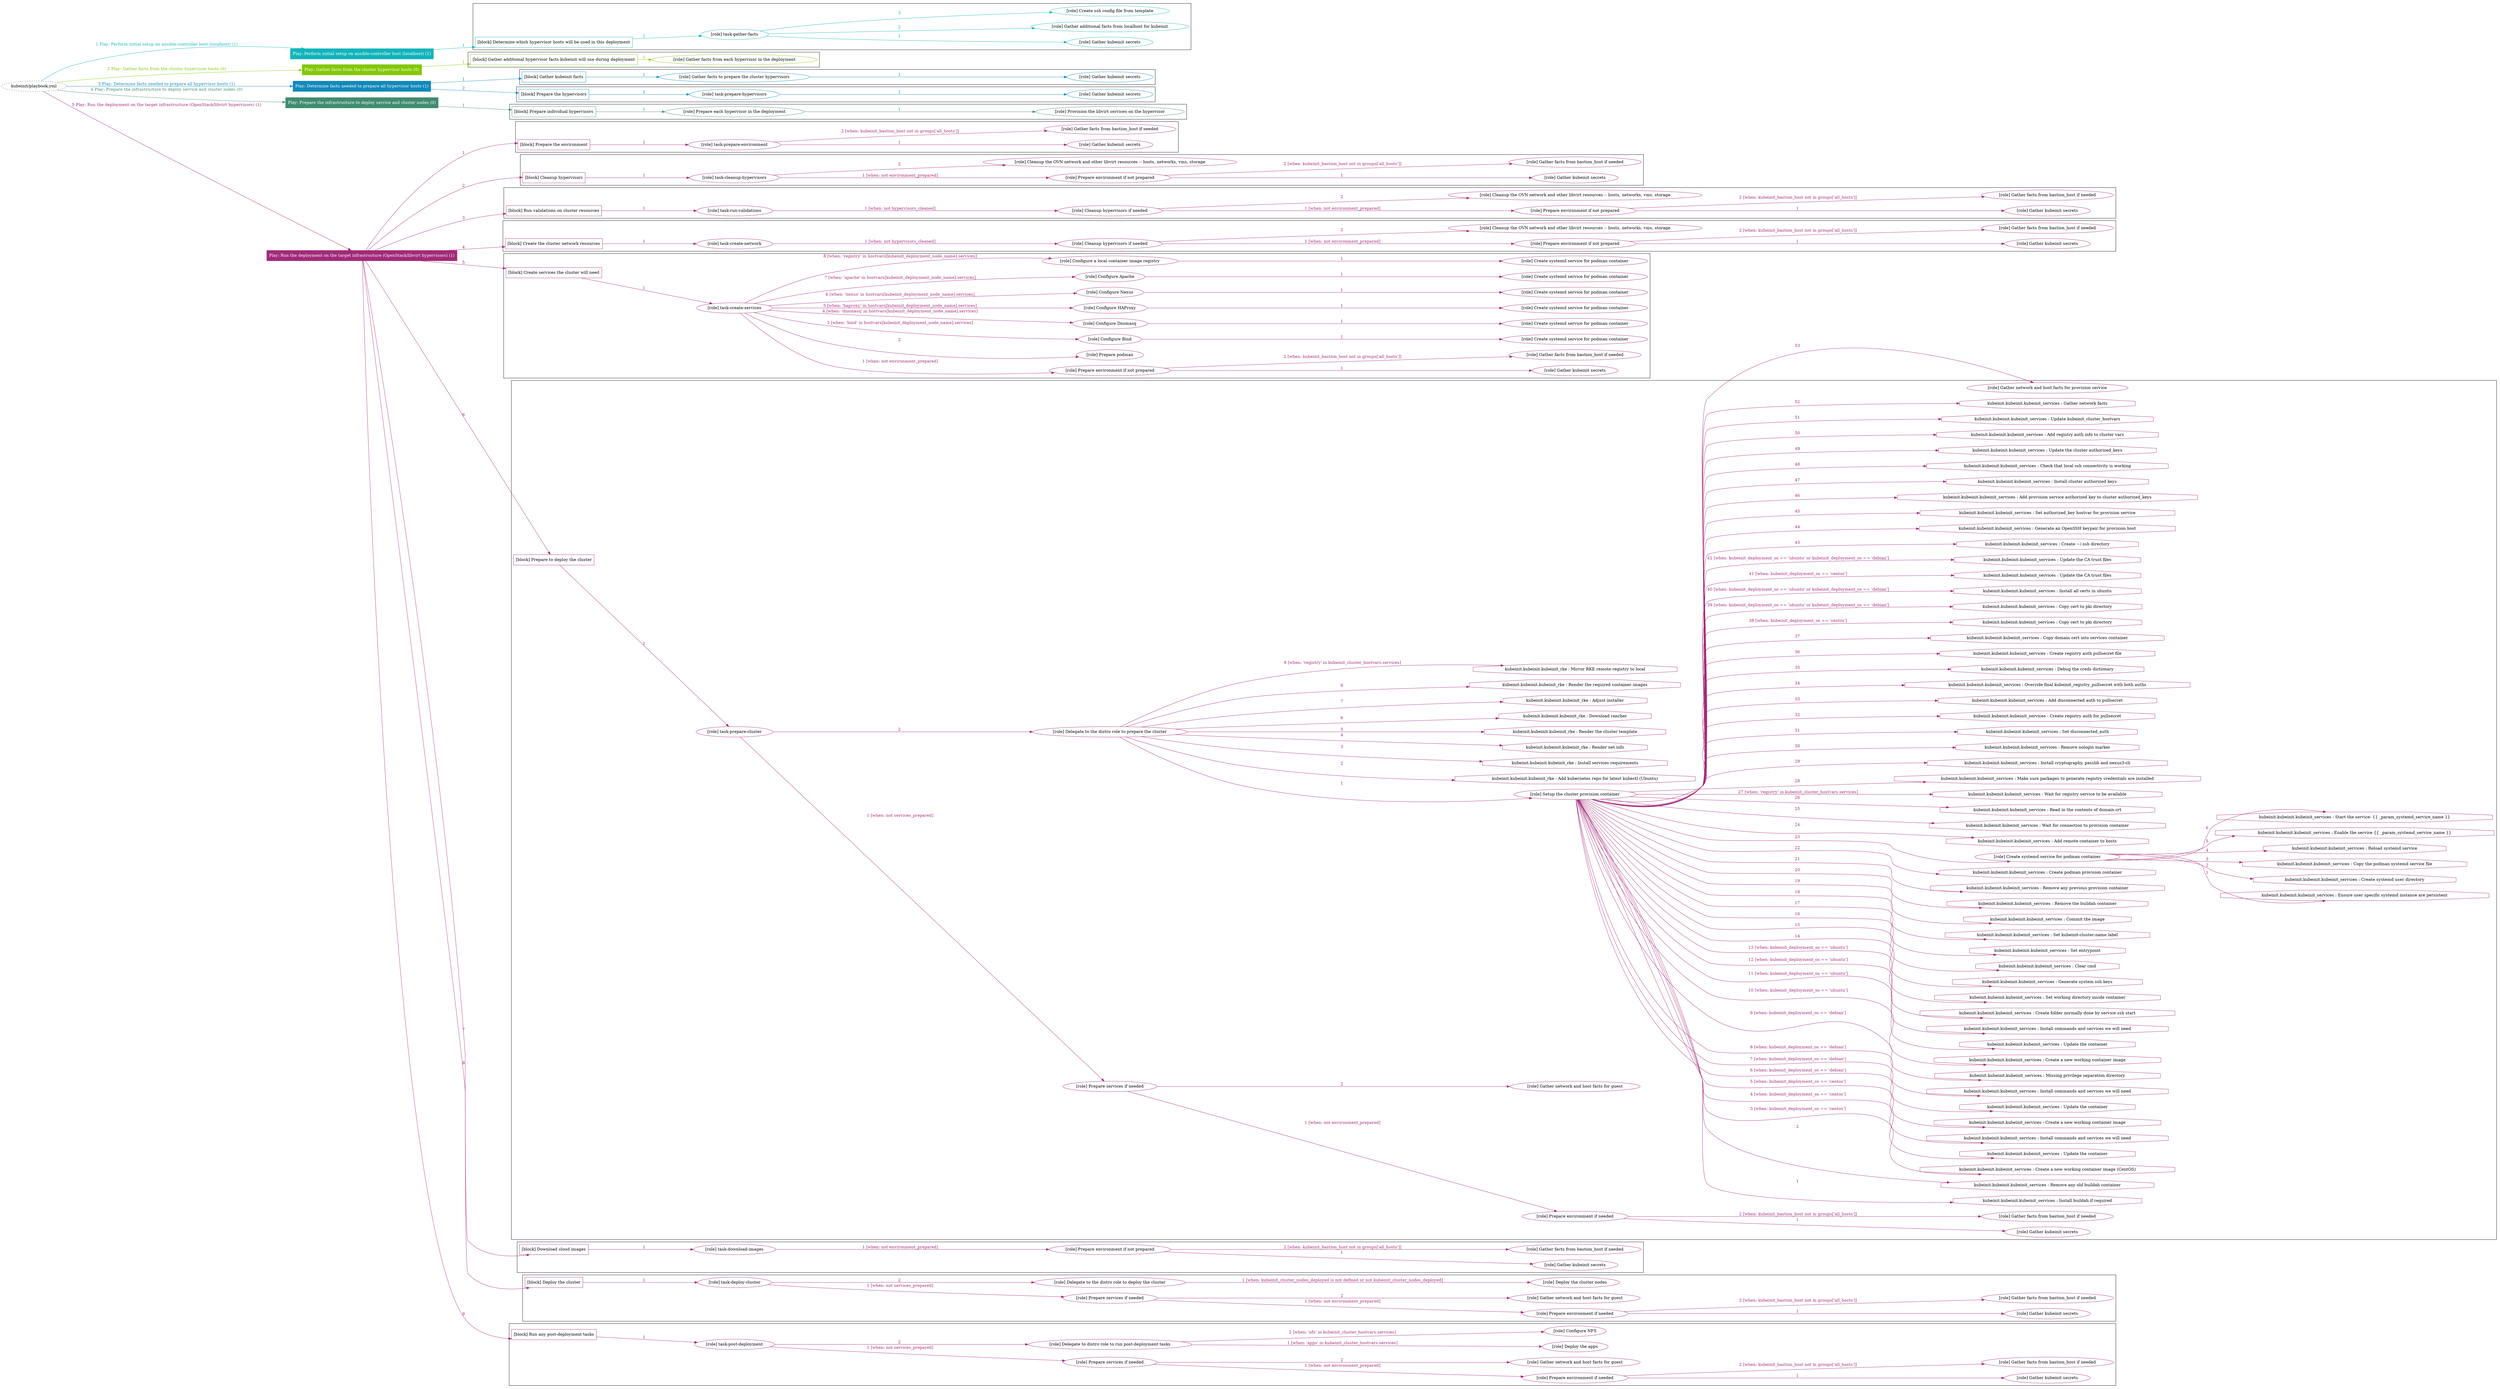 digraph {
	graph [concentrate=true ordering=in rankdir=LR ratio=fill]
	edge [esep=5 sep=10]
	"kubeinit/playbook.yml" [URL="/home/runner/work/kubeinit/kubeinit/kubeinit/playbook.yml" id=playbook_d4d2db6a style=dotted]
	"kubeinit/playbook.yml" -> play_5d081e94 [label="1 Play: Perform initial setup on ansible-controller host (localhost) (1)" color="#11b4bb" fontcolor="#11b4bb" id=edge_play_5d081e94 labeltooltip="1 Play: Perform initial setup on ansible-controller host (localhost) (1)" tooltip="1 Play: Perform initial setup on ansible-controller host (localhost) (1)"]
	subgraph "Play: Perform initial setup on ansible-controller host (localhost) (1)" {
		play_5d081e94 [label="Play: Perform initial setup on ansible-controller host (localhost) (1)" URL="/home/runner/work/kubeinit/kubeinit/kubeinit/playbook.yml" color="#11b4bb" fontcolor="#ffffff" id=play_5d081e94 shape=box style=filled tooltip=localhost]
		play_5d081e94 -> block_60ff2605 [label=1 color="#11b4bb" fontcolor="#11b4bb" id=edge_block_60ff2605 labeltooltip=1 tooltip=1]
		subgraph cluster_block_60ff2605 {
			block_60ff2605 [label="[block] Determine which hypervisor hosts will be used in this deployment" URL="/home/runner/work/kubeinit/kubeinit/kubeinit/playbook.yml" color="#11b4bb" id=block_60ff2605 labeltooltip="Determine which hypervisor hosts will be used in this deployment" shape=box tooltip="Determine which hypervisor hosts will be used in this deployment"]
			block_60ff2605 -> role_544a3d9a [label="1 " color="#11b4bb" fontcolor="#11b4bb" id=edge_role_544a3d9a labeltooltip="1 " tooltip="1 "]
			subgraph "task-gather-facts" {
				role_544a3d9a [label="[role] task-gather-facts" URL="/home/runner/work/kubeinit/kubeinit/kubeinit/playbook.yml" color="#11b4bb" id=role_544a3d9a tooltip="task-gather-facts"]
				role_544a3d9a -> role_80440cd4 [label="1 " color="#11b4bb" fontcolor="#11b4bb" id=edge_role_80440cd4 labeltooltip="1 " tooltip="1 "]
				subgraph "Gather kubeinit secrets" {
					role_80440cd4 [label="[role] Gather kubeinit secrets" URL="/home/runner/.ansible/collections/ansible_collections/kubeinit/kubeinit/roles/kubeinit_prepare/tasks/build_hypervisors_group.yml" color="#11b4bb" id=role_80440cd4 tooltip="Gather kubeinit secrets"]
				}
				role_544a3d9a -> role_72c363e1 [label="2 " color="#11b4bb" fontcolor="#11b4bb" id=edge_role_72c363e1 labeltooltip="2 " tooltip="2 "]
				subgraph "Gather additional facts from localhost for kubeinit" {
					role_72c363e1 [label="[role] Gather additional facts from localhost for kubeinit" URL="/home/runner/.ansible/collections/ansible_collections/kubeinit/kubeinit/roles/kubeinit_prepare/tasks/build_hypervisors_group.yml" color="#11b4bb" id=role_72c363e1 tooltip="Gather additional facts from localhost for kubeinit"]
				}
				role_544a3d9a -> role_b03f8078 [label="3 " color="#11b4bb" fontcolor="#11b4bb" id=edge_role_b03f8078 labeltooltip="3 " tooltip="3 "]
				subgraph "Create ssh config file from template" {
					role_b03f8078 [label="[role] Create ssh config file from template" URL="/home/runner/.ansible/collections/ansible_collections/kubeinit/kubeinit/roles/kubeinit_prepare/tasks/build_hypervisors_group.yml" color="#11b4bb" id=role_b03f8078 tooltip="Create ssh config file from template"]
				}
			}
		}
	}
	"kubeinit/playbook.yml" -> play_22fb36a7 [label="2 Play: Gather facts from the cluster hypervisor hosts (0)" color="#83c705" fontcolor="#83c705" id=edge_play_22fb36a7 labeltooltip="2 Play: Gather facts from the cluster hypervisor hosts (0)" tooltip="2 Play: Gather facts from the cluster hypervisor hosts (0)"]
	subgraph "Play: Gather facts from the cluster hypervisor hosts (0)" {
		play_22fb36a7 [label="Play: Gather facts from the cluster hypervisor hosts (0)" URL="/home/runner/work/kubeinit/kubeinit/kubeinit/playbook.yml" color="#83c705" fontcolor="#ffffff" id=play_22fb36a7 shape=box style=filled tooltip="Play: Gather facts from the cluster hypervisor hosts (0)"]
		play_22fb36a7 -> block_81e6bc97 [label=1 color="#83c705" fontcolor="#83c705" id=edge_block_81e6bc97 labeltooltip=1 tooltip=1]
		subgraph cluster_block_81e6bc97 {
			block_81e6bc97 [label="[block] Gather additional hypervisor facts kubeinit will use during deployment" URL="/home/runner/work/kubeinit/kubeinit/kubeinit/playbook.yml" color="#83c705" id=block_81e6bc97 labeltooltip="Gather additional hypervisor facts kubeinit will use during deployment" shape=box tooltip="Gather additional hypervisor facts kubeinit will use during deployment"]
			block_81e6bc97 -> role_6073edb3 [label="1 " color="#83c705" fontcolor="#83c705" id=edge_role_6073edb3 labeltooltip="1 " tooltip="1 "]
			subgraph "Gather facts from each hypervisor in the deployment" {
				role_6073edb3 [label="[role] Gather facts from each hypervisor in the deployment" URL="/home/runner/work/kubeinit/kubeinit/kubeinit/playbook.yml" color="#83c705" id=role_6073edb3 tooltip="Gather facts from each hypervisor in the deployment"]
			}
		}
	}
	"kubeinit/playbook.yml" -> play_f142057d [label="3 Play: Determine facts needed to prepare all hypervisor hosts (1)" color="#1189bb" fontcolor="#1189bb" id=edge_play_f142057d labeltooltip="3 Play: Determine facts needed to prepare all hypervisor hosts (1)" tooltip="3 Play: Determine facts needed to prepare all hypervisor hosts (1)"]
	subgraph "Play: Determine facts needed to prepare all hypervisor hosts (1)" {
		play_f142057d [label="Play: Determine facts needed to prepare all hypervisor hosts (1)" URL="/home/runner/work/kubeinit/kubeinit/kubeinit/playbook.yml" color="#1189bb" fontcolor="#ffffff" id=play_f142057d shape=box style=filled tooltip=localhost]
		play_f142057d -> block_a485316a [label=1 color="#1189bb" fontcolor="#1189bb" id=edge_block_a485316a labeltooltip=1 tooltip=1]
		subgraph cluster_block_a485316a {
			block_a485316a [label="[block] Gather kubeinit facts" URL="/home/runner/work/kubeinit/kubeinit/kubeinit/playbook.yml" color="#1189bb" id=block_a485316a labeltooltip="Gather kubeinit facts" shape=box tooltip="Gather kubeinit facts"]
			block_a485316a -> role_3c522ead [label="1 " color="#1189bb" fontcolor="#1189bb" id=edge_role_3c522ead labeltooltip="1 " tooltip="1 "]
			subgraph "Gather facts to prepare the cluster hypervisors" {
				role_3c522ead [label="[role] Gather facts to prepare the cluster hypervisors" URL="/home/runner/work/kubeinit/kubeinit/kubeinit/playbook.yml" color="#1189bb" id=role_3c522ead tooltip="Gather facts to prepare the cluster hypervisors"]
				role_3c522ead -> role_b68fed67 [label="1 " color="#1189bb" fontcolor="#1189bb" id=edge_role_b68fed67 labeltooltip="1 " tooltip="1 "]
				subgraph "Gather kubeinit secrets" {
					role_b68fed67 [label="[role] Gather kubeinit secrets" URL="/home/runner/.ansible/collections/ansible_collections/kubeinit/kubeinit/roles/kubeinit_prepare/tasks/gather_kubeinit_facts.yml" color="#1189bb" id=role_b68fed67 tooltip="Gather kubeinit secrets"]
				}
			}
		}
		play_f142057d -> block_2654666f [label=2 color="#1189bb" fontcolor="#1189bb" id=edge_block_2654666f labeltooltip=2 tooltip=2]
		subgraph cluster_block_2654666f {
			block_2654666f [label="[block] Prepare the hypervisors" URL="/home/runner/work/kubeinit/kubeinit/kubeinit/playbook.yml" color="#1189bb" id=block_2654666f labeltooltip="Prepare the hypervisors" shape=box tooltip="Prepare the hypervisors"]
			block_2654666f -> role_02e77239 [label="1 " color="#1189bb" fontcolor="#1189bb" id=edge_role_02e77239 labeltooltip="1 " tooltip="1 "]
			subgraph "task-prepare-hypervisors" {
				role_02e77239 [label="[role] task-prepare-hypervisors" URL="/home/runner/work/kubeinit/kubeinit/kubeinit/playbook.yml" color="#1189bb" id=role_02e77239 tooltip="task-prepare-hypervisors"]
				role_02e77239 -> role_8c623e97 [label="1 " color="#1189bb" fontcolor="#1189bb" id=edge_role_8c623e97 labeltooltip="1 " tooltip="1 "]
				subgraph "Gather kubeinit secrets" {
					role_8c623e97 [label="[role] Gather kubeinit secrets" URL="/home/runner/.ansible/collections/ansible_collections/kubeinit/kubeinit/roles/kubeinit_prepare/tasks/gather_kubeinit_facts.yml" color="#1189bb" id=role_8c623e97 tooltip="Gather kubeinit secrets"]
				}
			}
		}
	}
	"kubeinit/playbook.yml" -> play_c24b872f [label="4 Play: Prepare the infrastructure to deploy service and cluster nodes (0)" color="#408c6f" fontcolor="#408c6f" id=edge_play_c24b872f labeltooltip="4 Play: Prepare the infrastructure to deploy service and cluster nodes (0)" tooltip="4 Play: Prepare the infrastructure to deploy service and cluster nodes (0)"]
	subgraph "Play: Prepare the infrastructure to deploy service and cluster nodes (0)" {
		play_c24b872f [label="Play: Prepare the infrastructure to deploy service and cluster nodes (0)" URL="/home/runner/work/kubeinit/kubeinit/kubeinit/playbook.yml" color="#408c6f" fontcolor="#ffffff" id=play_c24b872f shape=box style=filled tooltip="Play: Prepare the infrastructure to deploy service and cluster nodes (0)"]
		play_c24b872f -> block_1a35d63e [label=1 color="#408c6f" fontcolor="#408c6f" id=edge_block_1a35d63e labeltooltip=1 tooltip=1]
		subgraph cluster_block_1a35d63e {
			block_1a35d63e [label="[block] Prepare individual hypervisors" URL="/home/runner/work/kubeinit/kubeinit/kubeinit/playbook.yml" color="#408c6f" id=block_1a35d63e labeltooltip="Prepare individual hypervisors" shape=box tooltip="Prepare individual hypervisors"]
			block_1a35d63e -> role_571732f6 [label="1 " color="#408c6f" fontcolor="#408c6f" id=edge_role_571732f6 labeltooltip="1 " tooltip="1 "]
			subgraph "Prepare each hypervisor in the deployment" {
				role_571732f6 [label="[role] Prepare each hypervisor in the deployment" URL="/home/runner/work/kubeinit/kubeinit/kubeinit/playbook.yml" color="#408c6f" id=role_571732f6 tooltip="Prepare each hypervisor in the deployment"]
				role_571732f6 -> role_d9282ab7 [label="1 " color="#408c6f" fontcolor="#408c6f" id=edge_role_d9282ab7 labeltooltip="1 " tooltip="1 "]
				subgraph "Provision the libvirt services on the hypervisor" {
					role_d9282ab7 [label="[role] Provision the libvirt services on the hypervisor" URL="/home/runner/.ansible/collections/ansible_collections/kubeinit/kubeinit/roles/kubeinit_prepare/tasks/prepare_hypervisor.yml" color="#408c6f" id=role_d9282ab7 tooltip="Provision the libvirt services on the hypervisor"]
				}
			}
		}
	}
	"kubeinit/playbook.yml" -> play_42178e4d [label="5 Play: Run the deployment on the target infrastructure (OpenStack/libvirt hypervisors) (1)" color="#a22a78" fontcolor="#a22a78" id=edge_play_42178e4d labeltooltip="5 Play: Run the deployment on the target infrastructure (OpenStack/libvirt hypervisors) (1)" tooltip="5 Play: Run the deployment on the target infrastructure (OpenStack/libvirt hypervisors) (1)"]
	subgraph "Play: Run the deployment on the target infrastructure (OpenStack/libvirt hypervisors) (1)" {
		play_42178e4d [label="Play: Run the deployment on the target infrastructure (OpenStack/libvirt hypervisors) (1)" URL="/home/runner/work/kubeinit/kubeinit/kubeinit/playbook.yml" color="#a22a78" fontcolor="#ffffff" id=play_42178e4d shape=box style=filled tooltip=localhost]
		play_42178e4d -> block_660fd28a [label=1 color="#a22a78" fontcolor="#a22a78" id=edge_block_660fd28a labeltooltip=1 tooltip=1]
		subgraph cluster_block_660fd28a {
			block_660fd28a [label="[block] Prepare the environment" URL="/home/runner/work/kubeinit/kubeinit/kubeinit/playbook.yml" color="#a22a78" id=block_660fd28a labeltooltip="Prepare the environment" shape=box tooltip="Prepare the environment"]
			block_660fd28a -> role_3a593edd [label="1 " color="#a22a78" fontcolor="#a22a78" id=edge_role_3a593edd labeltooltip="1 " tooltip="1 "]
			subgraph "task-prepare-environment" {
				role_3a593edd [label="[role] task-prepare-environment" URL="/home/runner/work/kubeinit/kubeinit/kubeinit/playbook.yml" color="#a22a78" id=role_3a593edd tooltip="task-prepare-environment"]
				role_3a593edd -> role_e0144307 [label="1 " color="#a22a78" fontcolor="#a22a78" id=edge_role_e0144307 labeltooltip="1 " tooltip="1 "]
				subgraph "Gather kubeinit secrets" {
					role_e0144307 [label="[role] Gather kubeinit secrets" URL="/home/runner/.ansible/collections/ansible_collections/kubeinit/kubeinit/roles/kubeinit_prepare/tasks/gather_kubeinit_facts.yml" color="#a22a78" id=role_e0144307 tooltip="Gather kubeinit secrets"]
				}
				role_3a593edd -> role_a2e52bf9 [label="2 [when: kubeinit_bastion_host not in groups['all_hosts']]" color="#a22a78" fontcolor="#a22a78" id=edge_role_a2e52bf9 labeltooltip="2 [when: kubeinit_bastion_host not in groups['all_hosts']]" tooltip="2 [when: kubeinit_bastion_host not in groups['all_hosts']]"]
				subgraph "Gather facts from bastion_host if needed" {
					role_a2e52bf9 [label="[role] Gather facts from bastion_host if needed" URL="/home/runner/.ansible/collections/ansible_collections/kubeinit/kubeinit/roles/kubeinit_prepare/tasks/main.yml" color="#a22a78" id=role_a2e52bf9 tooltip="Gather facts from bastion_host if needed"]
				}
			}
		}
		play_42178e4d -> block_9d73bca1 [label=2 color="#a22a78" fontcolor="#a22a78" id=edge_block_9d73bca1 labeltooltip=2 tooltip=2]
		subgraph cluster_block_9d73bca1 {
			block_9d73bca1 [label="[block] Cleanup hypervisors" URL="/home/runner/work/kubeinit/kubeinit/kubeinit/playbook.yml" color="#a22a78" id=block_9d73bca1 labeltooltip="Cleanup hypervisors" shape=box tooltip="Cleanup hypervisors"]
			block_9d73bca1 -> role_1209eb16 [label="1 " color="#a22a78" fontcolor="#a22a78" id=edge_role_1209eb16 labeltooltip="1 " tooltip="1 "]
			subgraph "task-cleanup-hypervisors" {
				role_1209eb16 [label="[role] task-cleanup-hypervisors" URL="/home/runner/work/kubeinit/kubeinit/kubeinit/playbook.yml" color="#a22a78" id=role_1209eb16 tooltip="task-cleanup-hypervisors"]
				role_1209eb16 -> role_493e296a [label="1 [when: not environment_prepared]" color="#a22a78" fontcolor="#a22a78" id=edge_role_493e296a labeltooltip="1 [when: not environment_prepared]" tooltip="1 [when: not environment_prepared]"]
				subgraph "Prepare environment if not prepared" {
					role_493e296a [label="[role] Prepare environment if not prepared" URL="/home/runner/.ansible/collections/ansible_collections/kubeinit/kubeinit/roles/kubeinit_libvirt/tasks/cleanup_hypervisors.yml" color="#a22a78" id=role_493e296a tooltip="Prepare environment if not prepared"]
					role_493e296a -> role_aba59252 [label="1 " color="#a22a78" fontcolor="#a22a78" id=edge_role_aba59252 labeltooltip="1 " tooltip="1 "]
					subgraph "Gather kubeinit secrets" {
						role_aba59252 [label="[role] Gather kubeinit secrets" URL="/home/runner/.ansible/collections/ansible_collections/kubeinit/kubeinit/roles/kubeinit_prepare/tasks/gather_kubeinit_facts.yml" color="#a22a78" id=role_aba59252 tooltip="Gather kubeinit secrets"]
					}
					role_493e296a -> role_76143a0b [label="2 [when: kubeinit_bastion_host not in groups['all_hosts']]" color="#a22a78" fontcolor="#a22a78" id=edge_role_76143a0b labeltooltip="2 [when: kubeinit_bastion_host not in groups['all_hosts']]" tooltip="2 [when: kubeinit_bastion_host not in groups['all_hosts']]"]
					subgraph "Gather facts from bastion_host if needed" {
						role_76143a0b [label="[role] Gather facts from bastion_host if needed" URL="/home/runner/.ansible/collections/ansible_collections/kubeinit/kubeinit/roles/kubeinit_prepare/tasks/main.yml" color="#a22a78" id=role_76143a0b tooltip="Gather facts from bastion_host if needed"]
					}
				}
				role_1209eb16 -> role_1cb0a5b8 [label="2 " color="#a22a78" fontcolor="#a22a78" id=edge_role_1cb0a5b8 labeltooltip="2 " tooltip="2 "]
				subgraph "Cleanup the OVN network and other libvirt resources -- hosts, networks, vms, storage" {
					role_1cb0a5b8 [label="[role] Cleanup the OVN network and other libvirt resources -- hosts, networks, vms, storage" URL="/home/runner/.ansible/collections/ansible_collections/kubeinit/kubeinit/roles/kubeinit_libvirt/tasks/cleanup_hypervisors.yml" color="#a22a78" id=role_1cb0a5b8 tooltip="Cleanup the OVN network and other libvirt resources -- hosts, networks, vms, storage"]
				}
			}
		}
		play_42178e4d -> block_ab7032b3 [label=3 color="#a22a78" fontcolor="#a22a78" id=edge_block_ab7032b3 labeltooltip=3 tooltip=3]
		subgraph cluster_block_ab7032b3 {
			block_ab7032b3 [label="[block] Run validations on cluster resources" URL="/home/runner/work/kubeinit/kubeinit/kubeinit/playbook.yml" color="#a22a78" id=block_ab7032b3 labeltooltip="Run validations on cluster resources" shape=box tooltip="Run validations on cluster resources"]
			block_ab7032b3 -> role_50660e67 [label="1 " color="#a22a78" fontcolor="#a22a78" id=edge_role_50660e67 labeltooltip="1 " tooltip="1 "]
			subgraph "task-run-validations" {
				role_50660e67 [label="[role] task-run-validations" URL="/home/runner/work/kubeinit/kubeinit/kubeinit/playbook.yml" color="#a22a78" id=role_50660e67 tooltip="task-run-validations"]
				role_50660e67 -> role_96c93c35 [label="1 [when: not hypervisors_cleaned]" color="#a22a78" fontcolor="#a22a78" id=edge_role_96c93c35 labeltooltip="1 [when: not hypervisors_cleaned]" tooltip="1 [when: not hypervisors_cleaned]"]
				subgraph "Cleanup hypervisors if needed" {
					role_96c93c35 [label="[role] Cleanup hypervisors if needed" URL="/home/runner/.ansible/collections/ansible_collections/kubeinit/kubeinit/roles/kubeinit_validations/tasks/main.yml" color="#a22a78" id=role_96c93c35 tooltip="Cleanup hypervisors if needed"]
					role_96c93c35 -> role_113f90bb [label="1 [when: not environment_prepared]" color="#a22a78" fontcolor="#a22a78" id=edge_role_113f90bb labeltooltip="1 [when: not environment_prepared]" tooltip="1 [when: not environment_prepared]"]
					subgraph "Prepare environment if not prepared" {
						role_113f90bb [label="[role] Prepare environment if not prepared" URL="/home/runner/.ansible/collections/ansible_collections/kubeinit/kubeinit/roles/kubeinit_libvirt/tasks/cleanup_hypervisors.yml" color="#a22a78" id=role_113f90bb tooltip="Prepare environment if not prepared"]
						role_113f90bb -> role_c83d09e9 [label="1 " color="#a22a78" fontcolor="#a22a78" id=edge_role_c83d09e9 labeltooltip="1 " tooltip="1 "]
						subgraph "Gather kubeinit secrets" {
							role_c83d09e9 [label="[role] Gather kubeinit secrets" URL="/home/runner/.ansible/collections/ansible_collections/kubeinit/kubeinit/roles/kubeinit_prepare/tasks/gather_kubeinit_facts.yml" color="#a22a78" id=role_c83d09e9 tooltip="Gather kubeinit secrets"]
						}
						role_113f90bb -> role_1762508b [label="2 [when: kubeinit_bastion_host not in groups['all_hosts']]" color="#a22a78" fontcolor="#a22a78" id=edge_role_1762508b labeltooltip="2 [when: kubeinit_bastion_host not in groups['all_hosts']]" tooltip="2 [when: kubeinit_bastion_host not in groups['all_hosts']]"]
						subgraph "Gather facts from bastion_host if needed" {
							role_1762508b [label="[role] Gather facts from bastion_host if needed" URL="/home/runner/.ansible/collections/ansible_collections/kubeinit/kubeinit/roles/kubeinit_prepare/tasks/main.yml" color="#a22a78" id=role_1762508b tooltip="Gather facts from bastion_host if needed"]
						}
					}
					role_96c93c35 -> role_283115ae [label="2 " color="#a22a78" fontcolor="#a22a78" id=edge_role_283115ae labeltooltip="2 " tooltip="2 "]
					subgraph "Cleanup the OVN network and other libvirt resources -- hosts, networks, vms, storage" {
						role_283115ae [label="[role] Cleanup the OVN network and other libvirt resources -- hosts, networks, vms, storage" URL="/home/runner/.ansible/collections/ansible_collections/kubeinit/kubeinit/roles/kubeinit_libvirt/tasks/cleanup_hypervisors.yml" color="#a22a78" id=role_283115ae tooltip="Cleanup the OVN network and other libvirt resources -- hosts, networks, vms, storage"]
					}
				}
			}
		}
		play_42178e4d -> block_a90abff0 [label=4 color="#a22a78" fontcolor="#a22a78" id=edge_block_a90abff0 labeltooltip=4 tooltip=4]
		subgraph cluster_block_a90abff0 {
			block_a90abff0 [label="[block] Create the cluster network resources" URL="/home/runner/work/kubeinit/kubeinit/kubeinit/playbook.yml" color="#a22a78" id=block_a90abff0 labeltooltip="Create the cluster network resources" shape=box tooltip="Create the cluster network resources"]
			block_a90abff0 -> role_f47a7cb5 [label="1 " color="#a22a78" fontcolor="#a22a78" id=edge_role_f47a7cb5 labeltooltip="1 " tooltip="1 "]
			subgraph "task-create-network" {
				role_f47a7cb5 [label="[role] task-create-network" URL="/home/runner/work/kubeinit/kubeinit/kubeinit/playbook.yml" color="#a22a78" id=role_f47a7cb5 tooltip="task-create-network"]
				role_f47a7cb5 -> role_a738ecc8 [label="1 [when: not hypervisors_cleaned]" color="#a22a78" fontcolor="#a22a78" id=edge_role_a738ecc8 labeltooltip="1 [when: not hypervisors_cleaned]" tooltip="1 [when: not hypervisors_cleaned]"]
				subgraph "Cleanup hypervisors if needed" {
					role_a738ecc8 [label="[role] Cleanup hypervisors if needed" URL="/home/runner/.ansible/collections/ansible_collections/kubeinit/kubeinit/roles/kubeinit_libvirt/tasks/create_network.yml" color="#a22a78" id=role_a738ecc8 tooltip="Cleanup hypervisors if needed"]
					role_a738ecc8 -> role_f44c61cf [label="1 [when: not environment_prepared]" color="#a22a78" fontcolor="#a22a78" id=edge_role_f44c61cf labeltooltip="1 [when: not environment_prepared]" tooltip="1 [when: not environment_prepared]"]
					subgraph "Prepare environment if not prepared" {
						role_f44c61cf [label="[role] Prepare environment if not prepared" URL="/home/runner/.ansible/collections/ansible_collections/kubeinit/kubeinit/roles/kubeinit_libvirt/tasks/cleanup_hypervisors.yml" color="#a22a78" id=role_f44c61cf tooltip="Prepare environment if not prepared"]
						role_f44c61cf -> role_8f024c9c [label="1 " color="#a22a78" fontcolor="#a22a78" id=edge_role_8f024c9c labeltooltip="1 " tooltip="1 "]
						subgraph "Gather kubeinit secrets" {
							role_8f024c9c [label="[role] Gather kubeinit secrets" URL="/home/runner/.ansible/collections/ansible_collections/kubeinit/kubeinit/roles/kubeinit_prepare/tasks/gather_kubeinit_facts.yml" color="#a22a78" id=role_8f024c9c tooltip="Gather kubeinit secrets"]
						}
						role_f44c61cf -> role_4084a2bd [label="2 [when: kubeinit_bastion_host not in groups['all_hosts']]" color="#a22a78" fontcolor="#a22a78" id=edge_role_4084a2bd labeltooltip="2 [when: kubeinit_bastion_host not in groups['all_hosts']]" tooltip="2 [when: kubeinit_bastion_host not in groups['all_hosts']]"]
						subgraph "Gather facts from bastion_host if needed" {
							role_4084a2bd [label="[role] Gather facts from bastion_host if needed" URL="/home/runner/.ansible/collections/ansible_collections/kubeinit/kubeinit/roles/kubeinit_prepare/tasks/main.yml" color="#a22a78" id=role_4084a2bd tooltip="Gather facts from bastion_host if needed"]
						}
					}
					role_a738ecc8 -> role_aea0a619 [label="2 " color="#a22a78" fontcolor="#a22a78" id=edge_role_aea0a619 labeltooltip="2 " tooltip="2 "]
					subgraph "Cleanup the OVN network and other libvirt resources -- hosts, networks, vms, storage" {
						role_aea0a619 [label="[role] Cleanup the OVN network and other libvirt resources -- hosts, networks, vms, storage" URL="/home/runner/.ansible/collections/ansible_collections/kubeinit/kubeinit/roles/kubeinit_libvirt/tasks/cleanup_hypervisors.yml" color="#a22a78" id=role_aea0a619 tooltip="Cleanup the OVN network and other libvirt resources -- hosts, networks, vms, storage"]
					}
				}
			}
		}
		play_42178e4d -> block_80cb2e50 [label=5 color="#a22a78" fontcolor="#a22a78" id=edge_block_80cb2e50 labeltooltip=5 tooltip=5]
		subgraph cluster_block_80cb2e50 {
			block_80cb2e50 [label="[block] Create services the cluster will need" URL="/home/runner/work/kubeinit/kubeinit/kubeinit/playbook.yml" color="#a22a78" id=block_80cb2e50 labeltooltip="Create services the cluster will need" shape=box tooltip="Create services the cluster will need"]
			block_80cb2e50 -> role_5562badc [label="1 " color="#a22a78" fontcolor="#a22a78" id=edge_role_5562badc labeltooltip="1 " tooltip="1 "]
			subgraph "task-create-services" {
				role_5562badc [label="[role] task-create-services" URL="/home/runner/work/kubeinit/kubeinit/kubeinit/playbook.yml" color="#a22a78" id=role_5562badc tooltip="task-create-services"]
				role_5562badc -> role_abfc0983 [label="1 [when: not environment_prepared]" color="#a22a78" fontcolor="#a22a78" id=edge_role_abfc0983 labeltooltip="1 [when: not environment_prepared]" tooltip="1 [when: not environment_prepared]"]
				subgraph "Prepare environment if not prepared" {
					role_abfc0983 [label="[role] Prepare environment if not prepared" URL="/home/runner/.ansible/collections/ansible_collections/kubeinit/kubeinit/roles/kubeinit_services/tasks/main.yml" color="#a22a78" id=role_abfc0983 tooltip="Prepare environment if not prepared"]
					role_abfc0983 -> role_1674ebe2 [label="1 " color="#a22a78" fontcolor="#a22a78" id=edge_role_1674ebe2 labeltooltip="1 " tooltip="1 "]
					subgraph "Gather kubeinit secrets" {
						role_1674ebe2 [label="[role] Gather kubeinit secrets" URL="/home/runner/.ansible/collections/ansible_collections/kubeinit/kubeinit/roles/kubeinit_prepare/tasks/gather_kubeinit_facts.yml" color="#a22a78" id=role_1674ebe2 tooltip="Gather kubeinit secrets"]
					}
					role_abfc0983 -> role_4c26adf3 [label="2 [when: kubeinit_bastion_host not in groups['all_hosts']]" color="#a22a78" fontcolor="#a22a78" id=edge_role_4c26adf3 labeltooltip="2 [when: kubeinit_bastion_host not in groups['all_hosts']]" tooltip="2 [when: kubeinit_bastion_host not in groups['all_hosts']]"]
					subgraph "Gather facts from bastion_host if needed" {
						role_4c26adf3 [label="[role] Gather facts from bastion_host if needed" URL="/home/runner/.ansible/collections/ansible_collections/kubeinit/kubeinit/roles/kubeinit_prepare/tasks/main.yml" color="#a22a78" id=role_4c26adf3 tooltip="Gather facts from bastion_host if needed"]
					}
				}
				role_5562badc -> role_c619aa4f [label="2 " color="#a22a78" fontcolor="#a22a78" id=edge_role_c619aa4f labeltooltip="2 " tooltip="2 "]
				subgraph "Prepare podman" {
					role_c619aa4f [label="[role] Prepare podman" URL="/home/runner/.ansible/collections/ansible_collections/kubeinit/kubeinit/roles/kubeinit_services/tasks/00_create_service_pod.yml" color="#a22a78" id=role_c619aa4f tooltip="Prepare podman"]
				}
				role_5562badc -> role_7afe3121 [label="3 [when: 'bind' in hostvars[kubeinit_deployment_node_name].services]" color="#a22a78" fontcolor="#a22a78" id=edge_role_7afe3121 labeltooltip="3 [when: 'bind' in hostvars[kubeinit_deployment_node_name].services]" tooltip="3 [when: 'bind' in hostvars[kubeinit_deployment_node_name].services]"]
				subgraph "Configure Bind" {
					role_7afe3121 [label="[role] Configure Bind" URL="/home/runner/.ansible/collections/ansible_collections/kubeinit/kubeinit/roles/kubeinit_services/tasks/start_services_containers.yml" color="#a22a78" id=role_7afe3121 tooltip="Configure Bind"]
					role_7afe3121 -> role_62909967 [label="1 " color="#a22a78" fontcolor="#a22a78" id=edge_role_62909967 labeltooltip="1 " tooltip="1 "]
					subgraph "Create systemd service for podman container" {
						role_62909967 [label="[role] Create systemd service for podman container" URL="/home/runner/.ansible/collections/ansible_collections/kubeinit/kubeinit/roles/kubeinit_bind/tasks/main.yml" color="#a22a78" id=role_62909967 tooltip="Create systemd service for podman container"]
					}
				}
				role_5562badc -> role_503b0e1b [label="4 [when: 'dnsmasq' in hostvars[kubeinit_deployment_node_name].services]" color="#a22a78" fontcolor="#a22a78" id=edge_role_503b0e1b labeltooltip="4 [when: 'dnsmasq' in hostvars[kubeinit_deployment_node_name].services]" tooltip="4 [when: 'dnsmasq' in hostvars[kubeinit_deployment_node_name].services]"]
				subgraph "Configure Dnsmasq" {
					role_503b0e1b [label="[role] Configure Dnsmasq" URL="/home/runner/.ansible/collections/ansible_collections/kubeinit/kubeinit/roles/kubeinit_services/tasks/start_services_containers.yml" color="#a22a78" id=role_503b0e1b tooltip="Configure Dnsmasq"]
					role_503b0e1b -> role_73a8523e [label="1 " color="#a22a78" fontcolor="#a22a78" id=edge_role_73a8523e labeltooltip="1 " tooltip="1 "]
					subgraph "Create systemd service for podman container" {
						role_73a8523e [label="[role] Create systemd service for podman container" URL="/home/runner/.ansible/collections/ansible_collections/kubeinit/kubeinit/roles/kubeinit_dnsmasq/tasks/main.yml" color="#a22a78" id=role_73a8523e tooltip="Create systemd service for podman container"]
					}
				}
				role_5562badc -> role_e199d654 [label="5 [when: 'haproxy' in hostvars[kubeinit_deployment_node_name].services]" color="#a22a78" fontcolor="#a22a78" id=edge_role_e199d654 labeltooltip="5 [when: 'haproxy' in hostvars[kubeinit_deployment_node_name].services]" tooltip="5 [when: 'haproxy' in hostvars[kubeinit_deployment_node_name].services]"]
				subgraph "Configure HAProxy" {
					role_e199d654 [label="[role] Configure HAProxy" URL="/home/runner/.ansible/collections/ansible_collections/kubeinit/kubeinit/roles/kubeinit_services/tasks/start_services_containers.yml" color="#a22a78" id=role_e199d654 tooltip="Configure HAProxy"]
					role_e199d654 -> role_447a500f [label="1 " color="#a22a78" fontcolor="#a22a78" id=edge_role_447a500f labeltooltip="1 " tooltip="1 "]
					subgraph "Create systemd service for podman container" {
						role_447a500f [label="[role] Create systemd service for podman container" URL="/home/runner/.ansible/collections/ansible_collections/kubeinit/kubeinit/roles/kubeinit_haproxy/tasks/main.yml" color="#a22a78" id=role_447a500f tooltip="Create systemd service for podman container"]
					}
				}
				role_5562badc -> role_8b33bf3c [label="6 [when: 'nexus' in hostvars[kubeinit_deployment_node_name].services]" color="#a22a78" fontcolor="#a22a78" id=edge_role_8b33bf3c labeltooltip="6 [when: 'nexus' in hostvars[kubeinit_deployment_node_name].services]" tooltip="6 [when: 'nexus' in hostvars[kubeinit_deployment_node_name].services]"]
				subgraph "Configure Nexus" {
					role_8b33bf3c [label="[role] Configure Nexus" URL="/home/runner/.ansible/collections/ansible_collections/kubeinit/kubeinit/roles/kubeinit_services/tasks/start_services_containers.yml" color="#a22a78" id=role_8b33bf3c tooltip="Configure Nexus"]
					role_8b33bf3c -> role_4654f1e9 [label="1 " color="#a22a78" fontcolor="#a22a78" id=edge_role_4654f1e9 labeltooltip="1 " tooltip="1 "]
					subgraph "Create systemd service for podman container" {
						role_4654f1e9 [label="[role] Create systemd service for podman container" URL="/home/runner/.ansible/collections/ansible_collections/kubeinit/kubeinit/roles/kubeinit_nexus/tasks/main.yml" color="#a22a78" id=role_4654f1e9 tooltip="Create systemd service for podman container"]
					}
				}
				role_5562badc -> role_6120009f [label="7 [when: 'apache' in hostvars[kubeinit_deployment_node_name].services]" color="#a22a78" fontcolor="#a22a78" id=edge_role_6120009f labeltooltip="7 [when: 'apache' in hostvars[kubeinit_deployment_node_name].services]" tooltip="7 [when: 'apache' in hostvars[kubeinit_deployment_node_name].services]"]
				subgraph "Configure Apache" {
					role_6120009f [label="[role] Configure Apache" URL="/home/runner/.ansible/collections/ansible_collections/kubeinit/kubeinit/roles/kubeinit_services/tasks/start_services_containers.yml" color="#a22a78" id=role_6120009f tooltip="Configure Apache"]
					role_6120009f -> role_c209edf3 [label="1 " color="#a22a78" fontcolor="#a22a78" id=edge_role_c209edf3 labeltooltip="1 " tooltip="1 "]
					subgraph "Create systemd service for podman container" {
						role_c209edf3 [label="[role] Create systemd service for podman container" URL="/home/runner/.ansible/collections/ansible_collections/kubeinit/kubeinit/roles/kubeinit_apache/tasks/main.yml" color="#a22a78" id=role_c209edf3 tooltip="Create systemd service for podman container"]
					}
				}
				role_5562badc -> role_a5142380 [label="8 [when: 'registry' in hostvars[kubeinit_deployment_node_name].services]" color="#a22a78" fontcolor="#a22a78" id=edge_role_a5142380 labeltooltip="8 [when: 'registry' in hostvars[kubeinit_deployment_node_name].services]" tooltip="8 [when: 'registry' in hostvars[kubeinit_deployment_node_name].services]"]
				subgraph "Configure a local container image registry" {
					role_a5142380 [label="[role] Configure a local container image registry" URL="/home/runner/.ansible/collections/ansible_collections/kubeinit/kubeinit/roles/kubeinit_services/tasks/start_services_containers.yml" color="#a22a78" id=role_a5142380 tooltip="Configure a local container image registry"]
					role_a5142380 -> role_a9303620 [label="1 " color="#a22a78" fontcolor="#a22a78" id=edge_role_a9303620 labeltooltip="1 " tooltip="1 "]
					subgraph "Create systemd service for podman container" {
						role_a9303620 [label="[role] Create systemd service for podman container" URL="/home/runner/.ansible/collections/ansible_collections/kubeinit/kubeinit/roles/kubeinit_registry/tasks/main.yml" color="#a22a78" id=role_a9303620 tooltip="Create systemd service for podman container"]
					}
				}
			}
		}
		play_42178e4d -> block_78af7307 [label=6 color="#a22a78" fontcolor="#a22a78" id=edge_block_78af7307 labeltooltip=6 tooltip=6]
		subgraph cluster_block_78af7307 {
			block_78af7307 [label="[block] Prepare to deploy the cluster" URL="/home/runner/work/kubeinit/kubeinit/kubeinit/playbook.yml" color="#a22a78" id=block_78af7307 labeltooltip="Prepare to deploy the cluster" shape=box tooltip="Prepare to deploy the cluster"]
			block_78af7307 -> role_994a27db [label="1 " color="#a22a78" fontcolor="#a22a78" id=edge_role_994a27db labeltooltip="1 " tooltip="1 "]
			subgraph "task-prepare-cluster" {
				role_994a27db [label="[role] task-prepare-cluster" URL="/home/runner/work/kubeinit/kubeinit/kubeinit/playbook.yml" color="#a22a78" id=role_994a27db tooltip="task-prepare-cluster"]
				role_994a27db -> role_c6f4ca7d [label="1 [when: not services_prepared]" color="#a22a78" fontcolor="#a22a78" id=edge_role_c6f4ca7d labeltooltip="1 [when: not services_prepared]" tooltip="1 [when: not services_prepared]"]
				subgraph "Prepare services if needed" {
					role_c6f4ca7d [label="[role] Prepare services if needed" URL="/home/runner/.ansible/collections/ansible_collections/kubeinit/kubeinit/roles/kubeinit_prepare/tasks/prepare_cluster.yml" color="#a22a78" id=role_c6f4ca7d tooltip="Prepare services if needed"]
					role_c6f4ca7d -> role_f48edf72 [label="1 [when: not environment_prepared]" color="#a22a78" fontcolor="#a22a78" id=edge_role_f48edf72 labeltooltip="1 [when: not environment_prepared]" tooltip="1 [when: not environment_prepared]"]
					subgraph "Prepare environment if needed" {
						role_f48edf72 [label="[role] Prepare environment if needed" URL="/home/runner/.ansible/collections/ansible_collections/kubeinit/kubeinit/roles/kubeinit_services/tasks/prepare_services.yml" color="#a22a78" id=role_f48edf72 tooltip="Prepare environment if needed"]
						role_f48edf72 -> role_7588718a [label="1 " color="#a22a78" fontcolor="#a22a78" id=edge_role_7588718a labeltooltip="1 " tooltip="1 "]
						subgraph "Gather kubeinit secrets" {
							role_7588718a [label="[role] Gather kubeinit secrets" URL="/home/runner/.ansible/collections/ansible_collections/kubeinit/kubeinit/roles/kubeinit_prepare/tasks/gather_kubeinit_facts.yml" color="#a22a78" id=role_7588718a tooltip="Gather kubeinit secrets"]
						}
						role_f48edf72 -> role_2b9e35dc [label="2 [when: kubeinit_bastion_host not in groups['all_hosts']]" color="#a22a78" fontcolor="#a22a78" id=edge_role_2b9e35dc labeltooltip="2 [when: kubeinit_bastion_host not in groups['all_hosts']]" tooltip="2 [when: kubeinit_bastion_host not in groups['all_hosts']]"]
						subgraph "Gather facts from bastion_host if needed" {
							role_2b9e35dc [label="[role] Gather facts from bastion_host if needed" URL="/home/runner/.ansible/collections/ansible_collections/kubeinit/kubeinit/roles/kubeinit_prepare/tasks/main.yml" color="#a22a78" id=role_2b9e35dc tooltip="Gather facts from bastion_host if needed"]
						}
					}
					role_c6f4ca7d -> role_8b6fbd7d [label="2 " color="#a22a78" fontcolor="#a22a78" id=edge_role_8b6fbd7d labeltooltip="2 " tooltip="2 "]
					subgraph "Gather network and host facts for guest" {
						role_8b6fbd7d [label="[role] Gather network and host facts for guest" URL="/home/runner/.ansible/collections/ansible_collections/kubeinit/kubeinit/roles/kubeinit_services/tasks/prepare_services.yml" color="#a22a78" id=role_8b6fbd7d tooltip="Gather network and host facts for guest"]
					}
				}
				role_994a27db -> role_4e3d2a4b [label="2 " color="#a22a78" fontcolor="#a22a78" id=edge_role_4e3d2a4b labeltooltip="2 " tooltip="2 "]
				subgraph "Delegate to the distro role to prepare the cluster" {
					role_4e3d2a4b [label="[role] Delegate to the distro role to prepare the cluster" URL="/home/runner/.ansible/collections/ansible_collections/kubeinit/kubeinit/roles/kubeinit_prepare/tasks/prepare_cluster.yml" color="#a22a78" id=role_4e3d2a4b tooltip="Delegate to the distro role to prepare the cluster"]
					role_4e3d2a4b -> role_9677e110 [label="1 " color="#a22a78" fontcolor="#a22a78" id=edge_role_9677e110 labeltooltip="1 " tooltip="1 "]
					subgraph "Setup the cluster provision container" {
						role_9677e110 [label="[role] Setup the cluster provision container" URL="/home/runner/.ansible/collections/ansible_collections/kubeinit/kubeinit/roles/kubeinit_rke/tasks/prepare_cluster.yml" color="#a22a78" id=role_9677e110 tooltip="Setup the cluster provision container"]
						task_5846b4a4 [label="kubeinit.kubeinit.kubeinit_services : Install buildah if required" URL="/home/runner/.ansible/collections/ansible_collections/kubeinit/kubeinit/roles/kubeinit_services/tasks/create_provision_container.yml" color="#a22a78" id=task_5846b4a4 shape=octagon tooltip="kubeinit.kubeinit.kubeinit_services : Install buildah if required"]
						role_9677e110 -> task_5846b4a4 [label="1 " color="#a22a78" fontcolor="#a22a78" id=edge_task_5846b4a4 labeltooltip="1 " tooltip="1 "]
						task_97c4064f [label="kubeinit.kubeinit.kubeinit_services : Remove any old buildah container" URL="/home/runner/.ansible/collections/ansible_collections/kubeinit/kubeinit/roles/kubeinit_services/tasks/create_provision_container.yml" color="#a22a78" id=task_97c4064f shape=octagon tooltip="kubeinit.kubeinit.kubeinit_services : Remove any old buildah container"]
						role_9677e110 -> task_97c4064f [label="2 " color="#a22a78" fontcolor="#a22a78" id=edge_task_97c4064f labeltooltip="2 " tooltip="2 "]
						task_fbf863b7 [label="kubeinit.kubeinit.kubeinit_services : Create a new working container image (CentOS)" URL="/home/runner/.ansible/collections/ansible_collections/kubeinit/kubeinit/roles/kubeinit_services/tasks/create_provision_container.yml" color="#a22a78" id=task_fbf863b7 shape=octagon tooltip="kubeinit.kubeinit.kubeinit_services : Create a new working container image (CentOS)"]
						role_9677e110 -> task_fbf863b7 [label="3 [when: kubeinit_deployment_os == 'centos']" color="#a22a78" fontcolor="#a22a78" id=edge_task_fbf863b7 labeltooltip="3 [when: kubeinit_deployment_os == 'centos']" tooltip="3 [when: kubeinit_deployment_os == 'centos']"]
						task_e59d94eb [label="kubeinit.kubeinit.kubeinit_services : Update the container" URL="/home/runner/.ansible/collections/ansible_collections/kubeinit/kubeinit/roles/kubeinit_services/tasks/create_provision_container.yml" color="#a22a78" id=task_e59d94eb shape=octagon tooltip="kubeinit.kubeinit.kubeinit_services : Update the container"]
						role_9677e110 -> task_e59d94eb [label="4 [when: kubeinit_deployment_os == 'centos']" color="#a22a78" fontcolor="#a22a78" id=edge_task_e59d94eb labeltooltip="4 [when: kubeinit_deployment_os == 'centos']" tooltip="4 [when: kubeinit_deployment_os == 'centos']"]
						task_819928b9 [label="kubeinit.kubeinit.kubeinit_services : Install commands and services we will need" URL="/home/runner/.ansible/collections/ansible_collections/kubeinit/kubeinit/roles/kubeinit_services/tasks/create_provision_container.yml" color="#a22a78" id=task_819928b9 shape=octagon tooltip="kubeinit.kubeinit.kubeinit_services : Install commands and services we will need"]
						role_9677e110 -> task_819928b9 [label="5 [when: kubeinit_deployment_os == 'centos']" color="#a22a78" fontcolor="#a22a78" id=edge_task_819928b9 labeltooltip="5 [when: kubeinit_deployment_os == 'centos']" tooltip="5 [when: kubeinit_deployment_os == 'centos']"]
						task_9189c093 [label="kubeinit.kubeinit.kubeinit_services : Create a new working container image" URL="/home/runner/.ansible/collections/ansible_collections/kubeinit/kubeinit/roles/kubeinit_services/tasks/create_provision_container.yml" color="#a22a78" id=task_9189c093 shape=octagon tooltip="kubeinit.kubeinit.kubeinit_services : Create a new working container image"]
						role_9677e110 -> task_9189c093 [label="6 [when: kubeinit_deployment_os == 'debian']" color="#a22a78" fontcolor="#a22a78" id=edge_task_9189c093 labeltooltip="6 [when: kubeinit_deployment_os == 'debian']" tooltip="6 [when: kubeinit_deployment_os == 'debian']"]
						task_c1282384 [label="kubeinit.kubeinit.kubeinit_services : Update the container" URL="/home/runner/.ansible/collections/ansible_collections/kubeinit/kubeinit/roles/kubeinit_services/tasks/create_provision_container.yml" color="#a22a78" id=task_c1282384 shape=octagon tooltip="kubeinit.kubeinit.kubeinit_services : Update the container"]
						role_9677e110 -> task_c1282384 [label="7 [when: kubeinit_deployment_os == 'debian']" color="#a22a78" fontcolor="#a22a78" id=edge_task_c1282384 labeltooltip="7 [when: kubeinit_deployment_os == 'debian']" tooltip="7 [when: kubeinit_deployment_os == 'debian']"]
						task_68b2541b [label="kubeinit.kubeinit.kubeinit_services : Install commands and services we will need" URL="/home/runner/.ansible/collections/ansible_collections/kubeinit/kubeinit/roles/kubeinit_services/tasks/create_provision_container.yml" color="#a22a78" id=task_68b2541b shape=octagon tooltip="kubeinit.kubeinit.kubeinit_services : Install commands and services we will need"]
						role_9677e110 -> task_68b2541b [label="8 [when: kubeinit_deployment_os == 'debian']" color="#a22a78" fontcolor="#a22a78" id=edge_task_68b2541b labeltooltip="8 [when: kubeinit_deployment_os == 'debian']" tooltip="8 [when: kubeinit_deployment_os == 'debian']"]
						task_4ad72eb4 [label="kubeinit.kubeinit.kubeinit_services : Missing privilege separation directory" URL="/home/runner/.ansible/collections/ansible_collections/kubeinit/kubeinit/roles/kubeinit_services/tasks/create_provision_container.yml" color="#a22a78" id=task_4ad72eb4 shape=octagon tooltip="kubeinit.kubeinit.kubeinit_services : Missing privilege separation directory"]
						role_9677e110 -> task_4ad72eb4 [label="9 [when: kubeinit_deployment_os == 'debian']" color="#a22a78" fontcolor="#a22a78" id=edge_task_4ad72eb4 labeltooltip="9 [when: kubeinit_deployment_os == 'debian']" tooltip="9 [when: kubeinit_deployment_os == 'debian']"]
						task_5a646197 [label="kubeinit.kubeinit.kubeinit_services : Create a new working container image" URL="/home/runner/.ansible/collections/ansible_collections/kubeinit/kubeinit/roles/kubeinit_services/tasks/create_provision_container.yml" color="#a22a78" id=task_5a646197 shape=octagon tooltip="kubeinit.kubeinit.kubeinit_services : Create a new working container image"]
						role_9677e110 -> task_5a646197 [label="10 [when: kubeinit_deployment_os == 'ubuntu']" color="#a22a78" fontcolor="#a22a78" id=edge_task_5a646197 labeltooltip="10 [when: kubeinit_deployment_os == 'ubuntu']" tooltip="10 [when: kubeinit_deployment_os == 'ubuntu']"]
						task_81c3eae6 [label="kubeinit.kubeinit.kubeinit_services : Update the container" URL="/home/runner/.ansible/collections/ansible_collections/kubeinit/kubeinit/roles/kubeinit_services/tasks/create_provision_container.yml" color="#a22a78" id=task_81c3eae6 shape=octagon tooltip="kubeinit.kubeinit.kubeinit_services : Update the container"]
						role_9677e110 -> task_81c3eae6 [label="11 [when: kubeinit_deployment_os == 'ubuntu']" color="#a22a78" fontcolor="#a22a78" id=edge_task_81c3eae6 labeltooltip="11 [when: kubeinit_deployment_os == 'ubuntu']" tooltip="11 [when: kubeinit_deployment_os == 'ubuntu']"]
						task_b85aa29b [label="kubeinit.kubeinit.kubeinit_services : Install commands and services we will need" URL="/home/runner/.ansible/collections/ansible_collections/kubeinit/kubeinit/roles/kubeinit_services/tasks/create_provision_container.yml" color="#a22a78" id=task_b85aa29b shape=octagon tooltip="kubeinit.kubeinit.kubeinit_services : Install commands and services we will need"]
						role_9677e110 -> task_b85aa29b [label="12 [when: kubeinit_deployment_os == 'ubuntu']" color="#a22a78" fontcolor="#a22a78" id=edge_task_b85aa29b labeltooltip="12 [when: kubeinit_deployment_os == 'ubuntu']" tooltip="12 [when: kubeinit_deployment_os == 'ubuntu']"]
						task_2a31d133 [label="kubeinit.kubeinit.kubeinit_services : Create folder normally done by service ssh start" URL="/home/runner/.ansible/collections/ansible_collections/kubeinit/kubeinit/roles/kubeinit_services/tasks/create_provision_container.yml" color="#a22a78" id=task_2a31d133 shape=octagon tooltip="kubeinit.kubeinit.kubeinit_services : Create folder normally done by service ssh start"]
						role_9677e110 -> task_2a31d133 [label="13 [when: kubeinit_deployment_os == 'ubuntu']" color="#a22a78" fontcolor="#a22a78" id=edge_task_2a31d133 labeltooltip="13 [when: kubeinit_deployment_os == 'ubuntu']" tooltip="13 [when: kubeinit_deployment_os == 'ubuntu']"]
						task_b14bf22c [label="kubeinit.kubeinit.kubeinit_services : Set working directory inside container" URL="/home/runner/.ansible/collections/ansible_collections/kubeinit/kubeinit/roles/kubeinit_services/tasks/create_provision_container.yml" color="#a22a78" id=task_b14bf22c shape=octagon tooltip="kubeinit.kubeinit.kubeinit_services : Set working directory inside container"]
						role_9677e110 -> task_b14bf22c [label="14 " color="#a22a78" fontcolor="#a22a78" id=edge_task_b14bf22c labeltooltip="14 " tooltip="14 "]
						task_bb2d9050 [label="kubeinit.kubeinit.kubeinit_services : Generate system ssh keys" URL="/home/runner/.ansible/collections/ansible_collections/kubeinit/kubeinit/roles/kubeinit_services/tasks/create_provision_container.yml" color="#a22a78" id=task_bb2d9050 shape=octagon tooltip="kubeinit.kubeinit.kubeinit_services : Generate system ssh keys"]
						role_9677e110 -> task_bb2d9050 [label="15 " color="#a22a78" fontcolor="#a22a78" id=edge_task_bb2d9050 labeltooltip="15 " tooltip="15 "]
						task_aafdff94 [label="kubeinit.kubeinit.kubeinit_services : Clear cmd" URL="/home/runner/.ansible/collections/ansible_collections/kubeinit/kubeinit/roles/kubeinit_services/tasks/create_provision_container.yml" color="#a22a78" id=task_aafdff94 shape=octagon tooltip="kubeinit.kubeinit.kubeinit_services : Clear cmd"]
						role_9677e110 -> task_aafdff94 [label="16 " color="#a22a78" fontcolor="#a22a78" id=edge_task_aafdff94 labeltooltip="16 " tooltip="16 "]
						task_8011537a [label="kubeinit.kubeinit.kubeinit_services : Set entrypoint" URL="/home/runner/.ansible/collections/ansible_collections/kubeinit/kubeinit/roles/kubeinit_services/tasks/create_provision_container.yml" color="#a22a78" id=task_8011537a shape=octagon tooltip="kubeinit.kubeinit.kubeinit_services : Set entrypoint"]
						role_9677e110 -> task_8011537a [label="17 " color="#a22a78" fontcolor="#a22a78" id=edge_task_8011537a labeltooltip="17 " tooltip="17 "]
						task_f0b058d6 [label="kubeinit.kubeinit.kubeinit_services : Set kubeinit-cluster-name label" URL="/home/runner/.ansible/collections/ansible_collections/kubeinit/kubeinit/roles/kubeinit_services/tasks/create_provision_container.yml" color="#a22a78" id=task_f0b058d6 shape=octagon tooltip="kubeinit.kubeinit.kubeinit_services : Set kubeinit-cluster-name label"]
						role_9677e110 -> task_f0b058d6 [label="18 " color="#a22a78" fontcolor="#a22a78" id=edge_task_f0b058d6 labeltooltip="18 " tooltip="18 "]
						task_86266236 [label="kubeinit.kubeinit.kubeinit_services : Commit the image" URL="/home/runner/.ansible/collections/ansible_collections/kubeinit/kubeinit/roles/kubeinit_services/tasks/create_provision_container.yml" color="#a22a78" id=task_86266236 shape=octagon tooltip="kubeinit.kubeinit.kubeinit_services : Commit the image"]
						role_9677e110 -> task_86266236 [label="19 " color="#a22a78" fontcolor="#a22a78" id=edge_task_86266236 labeltooltip="19 " tooltip="19 "]
						task_2199b0cd [label="kubeinit.kubeinit.kubeinit_services : Remove the buildah container" URL="/home/runner/.ansible/collections/ansible_collections/kubeinit/kubeinit/roles/kubeinit_services/tasks/create_provision_container.yml" color="#a22a78" id=task_2199b0cd shape=octagon tooltip="kubeinit.kubeinit.kubeinit_services : Remove the buildah container"]
						role_9677e110 -> task_2199b0cd [label="20 " color="#a22a78" fontcolor="#a22a78" id=edge_task_2199b0cd labeltooltip="20 " tooltip="20 "]
						task_36462135 [label="kubeinit.kubeinit.kubeinit_services : Remove any previous provision container" URL="/home/runner/.ansible/collections/ansible_collections/kubeinit/kubeinit/roles/kubeinit_services/tasks/create_provision_container.yml" color="#a22a78" id=task_36462135 shape=octagon tooltip="kubeinit.kubeinit.kubeinit_services : Remove any previous provision container"]
						role_9677e110 -> task_36462135 [label="21 " color="#a22a78" fontcolor="#a22a78" id=edge_task_36462135 labeltooltip="21 " tooltip="21 "]
						task_32b618d4 [label="kubeinit.kubeinit.kubeinit_services : Create podman provision container" URL="/home/runner/.ansible/collections/ansible_collections/kubeinit/kubeinit/roles/kubeinit_services/tasks/create_provision_container.yml" color="#a22a78" id=task_32b618d4 shape=octagon tooltip="kubeinit.kubeinit.kubeinit_services : Create podman provision container"]
						role_9677e110 -> task_32b618d4 [label="22 " color="#a22a78" fontcolor="#a22a78" id=edge_task_32b618d4 labeltooltip="22 " tooltip="22 "]
						role_9677e110 -> role_70dde97a [label="23 " color="#a22a78" fontcolor="#a22a78" id=edge_role_70dde97a labeltooltip="23 " tooltip="23 "]
						subgraph "Create systemd service for podman container" {
							role_70dde97a [label="[role] Create systemd service for podman container" URL="/home/runner/.ansible/collections/ansible_collections/kubeinit/kubeinit/roles/kubeinit_services/tasks/create_provision_container.yml" color="#a22a78" id=role_70dde97a tooltip="Create systemd service for podman container"]
							task_01ac8d3c [label="kubeinit.kubeinit.kubeinit_services : Ensure user specific systemd instance are persistent" URL="/home/runner/.ansible/collections/ansible_collections/kubeinit/kubeinit/roles/kubeinit_services/tasks/create_managed_service.yml" color="#a22a78" id=task_01ac8d3c shape=octagon tooltip="kubeinit.kubeinit.kubeinit_services : Ensure user specific systemd instance are persistent"]
							role_70dde97a -> task_01ac8d3c [label="1 " color="#a22a78" fontcolor="#a22a78" id=edge_task_01ac8d3c labeltooltip="1 " tooltip="1 "]
							task_329bb236 [label="kubeinit.kubeinit.kubeinit_services : Create systemd user directory" URL="/home/runner/.ansible/collections/ansible_collections/kubeinit/kubeinit/roles/kubeinit_services/tasks/create_managed_service.yml" color="#a22a78" id=task_329bb236 shape=octagon tooltip="kubeinit.kubeinit.kubeinit_services : Create systemd user directory"]
							role_70dde97a -> task_329bb236 [label="2 " color="#a22a78" fontcolor="#a22a78" id=edge_task_329bb236 labeltooltip="2 " tooltip="2 "]
							task_51aa4a36 [label="kubeinit.kubeinit.kubeinit_services : Copy the podman systemd service file" URL="/home/runner/.ansible/collections/ansible_collections/kubeinit/kubeinit/roles/kubeinit_services/tasks/create_managed_service.yml" color="#a22a78" id=task_51aa4a36 shape=octagon tooltip="kubeinit.kubeinit.kubeinit_services : Copy the podman systemd service file"]
							role_70dde97a -> task_51aa4a36 [label="3 " color="#a22a78" fontcolor="#a22a78" id=edge_task_51aa4a36 labeltooltip="3 " tooltip="3 "]
							task_69ece7d1 [label="kubeinit.kubeinit.kubeinit_services : Reload systemd service" URL="/home/runner/.ansible/collections/ansible_collections/kubeinit/kubeinit/roles/kubeinit_services/tasks/create_managed_service.yml" color="#a22a78" id=task_69ece7d1 shape=octagon tooltip="kubeinit.kubeinit.kubeinit_services : Reload systemd service"]
							role_70dde97a -> task_69ece7d1 [label="4 " color="#a22a78" fontcolor="#a22a78" id=edge_task_69ece7d1 labeltooltip="4 " tooltip="4 "]
							task_1a560b1e [label="kubeinit.kubeinit.kubeinit_services : Enable the service {{ _param_systemd_service_name }}" URL="/home/runner/.ansible/collections/ansible_collections/kubeinit/kubeinit/roles/kubeinit_services/tasks/create_managed_service.yml" color="#a22a78" id=task_1a560b1e shape=octagon tooltip="kubeinit.kubeinit.kubeinit_services : Enable the service {{ _param_systemd_service_name }}"]
							role_70dde97a -> task_1a560b1e [label="5 " color="#a22a78" fontcolor="#a22a78" id=edge_task_1a560b1e labeltooltip="5 " tooltip="5 "]
							task_feeb1783 [label="kubeinit.kubeinit.kubeinit_services : Start the service: {{ _param_systemd_service_name }}" URL="/home/runner/.ansible/collections/ansible_collections/kubeinit/kubeinit/roles/kubeinit_services/tasks/create_managed_service.yml" color="#a22a78" id=task_feeb1783 shape=octagon tooltip="kubeinit.kubeinit.kubeinit_services : Start the service: {{ _param_systemd_service_name }}"]
							role_70dde97a -> task_feeb1783 [label="6 " color="#a22a78" fontcolor="#a22a78" id=edge_task_feeb1783 labeltooltip="6 " tooltip="6 "]
						}
						task_2274d5f1 [label="kubeinit.kubeinit.kubeinit_services : Add remote container to hosts" URL="/home/runner/.ansible/collections/ansible_collections/kubeinit/kubeinit/roles/kubeinit_services/tasks/create_provision_container.yml" color="#a22a78" id=task_2274d5f1 shape=octagon tooltip="kubeinit.kubeinit.kubeinit_services : Add remote container to hosts"]
						role_9677e110 -> task_2274d5f1 [label="24 " color="#a22a78" fontcolor="#a22a78" id=edge_task_2274d5f1 labeltooltip="24 " tooltip="24 "]
						task_dd6330d4 [label="kubeinit.kubeinit.kubeinit_services : Wait for connection to provision container" URL="/home/runner/.ansible/collections/ansible_collections/kubeinit/kubeinit/roles/kubeinit_services/tasks/create_provision_container.yml" color="#a22a78" id=task_dd6330d4 shape=octagon tooltip="kubeinit.kubeinit.kubeinit_services : Wait for connection to provision container"]
						role_9677e110 -> task_dd6330d4 [label="25 " color="#a22a78" fontcolor="#a22a78" id=edge_task_dd6330d4 labeltooltip="25 " tooltip="25 "]
						task_8b95f799 [label="kubeinit.kubeinit.kubeinit_services : Read in the contents of domain.crt" URL="/home/runner/.ansible/collections/ansible_collections/kubeinit/kubeinit/roles/kubeinit_services/tasks/create_provision_container.yml" color="#a22a78" id=task_8b95f799 shape=octagon tooltip="kubeinit.kubeinit.kubeinit_services : Read in the contents of domain.crt"]
						role_9677e110 -> task_8b95f799 [label="26 " color="#a22a78" fontcolor="#a22a78" id=edge_task_8b95f799 labeltooltip="26 " tooltip="26 "]
						task_4264d703 [label="kubeinit.kubeinit.kubeinit_services : Wait for registry service to be available" URL="/home/runner/.ansible/collections/ansible_collections/kubeinit/kubeinit/roles/kubeinit_services/tasks/create_provision_container.yml" color="#a22a78" id=task_4264d703 shape=octagon tooltip="kubeinit.kubeinit.kubeinit_services : Wait for registry service to be available"]
						role_9677e110 -> task_4264d703 [label="27 [when: 'registry' in kubeinit_cluster_hostvars.services]" color="#a22a78" fontcolor="#a22a78" id=edge_task_4264d703 labeltooltip="27 [when: 'registry' in kubeinit_cluster_hostvars.services]" tooltip="27 [when: 'registry' in kubeinit_cluster_hostvars.services]"]
						task_325906e6 [label="kubeinit.kubeinit.kubeinit_services : Make sure packages to generate registry credentials are installed" URL="/home/runner/.ansible/collections/ansible_collections/kubeinit/kubeinit/roles/kubeinit_services/tasks/create_provision_container.yml" color="#a22a78" id=task_325906e6 shape=octagon tooltip="kubeinit.kubeinit.kubeinit_services : Make sure packages to generate registry credentials are installed"]
						role_9677e110 -> task_325906e6 [label="28 " color="#a22a78" fontcolor="#a22a78" id=edge_task_325906e6 labeltooltip="28 " tooltip="28 "]
						task_351ce7c8 [label="kubeinit.kubeinit.kubeinit_services : Install cryptography, passlib and nexus3-cli" URL="/home/runner/.ansible/collections/ansible_collections/kubeinit/kubeinit/roles/kubeinit_services/tasks/create_provision_container.yml" color="#a22a78" id=task_351ce7c8 shape=octagon tooltip="kubeinit.kubeinit.kubeinit_services : Install cryptography, passlib and nexus3-cli"]
						role_9677e110 -> task_351ce7c8 [label="29 " color="#a22a78" fontcolor="#a22a78" id=edge_task_351ce7c8 labeltooltip="29 " tooltip="29 "]
						task_7690f216 [label="kubeinit.kubeinit.kubeinit_services : Remove nologin marker" URL="/home/runner/.ansible/collections/ansible_collections/kubeinit/kubeinit/roles/kubeinit_services/tasks/create_provision_container.yml" color="#a22a78" id=task_7690f216 shape=octagon tooltip="kubeinit.kubeinit.kubeinit_services : Remove nologin marker"]
						role_9677e110 -> task_7690f216 [label="30 " color="#a22a78" fontcolor="#a22a78" id=edge_task_7690f216 labeltooltip="30 " tooltip="30 "]
						task_02d60eae [label="kubeinit.kubeinit.kubeinit_services : Set disconnected_auth" URL="/home/runner/.ansible/collections/ansible_collections/kubeinit/kubeinit/roles/kubeinit_services/tasks/create_provision_container.yml" color="#a22a78" id=task_02d60eae shape=octagon tooltip="kubeinit.kubeinit.kubeinit_services : Set disconnected_auth"]
						role_9677e110 -> task_02d60eae [label="31 " color="#a22a78" fontcolor="#a22a78" id=edge_task_02d60eae labeltooltip="31 " tooltip="31 "]
						task_b4b670f8 [label="kubeinit.kubeinit.kubeinit_services : Create registry auth for pullsecret" URL="/home/runner/.ansible/collections/ansible_collections/kubeinit/kubeinit/roles/kubeinit_services/tasks/create_provision_container.yml" color="#a22a78" id=task_b4b670f8 shape=octagon tooltip="kubeinit.kubeinit.kubeinit_services : Create registry auth for pullsecret"]
						role_9677e110 -> task_b4b670f8 [label="32 " color="#a22a78" fontcolor="#a22a78" id=edge_task_b4b670f8 labeltooltip="32 " tooltip="32 "]
						task_d9a0d683 [label="kubeinit.kubeinit.kubeinit_services : Add disconnected auth to pullsecret" URL="/home/runner/.ansible/collections/ansible_collections/kubeinit/kubeinit/roles/kubeinit_services/tasks/create_provision_container.yml" color="#a22a78" id=task_d9a0d683 shape=octagon tooltip="kubeinit.kubeinit.kubeinit_services : Add disconnected auth to pullsecret"]
						role_9677e110 -> task_d9a0d683 [label="33 " color="#a22a78" fontcolor="#a22a78" id=edge_task_d9a0d683 labeltooltip="33 " tooltip="33 "]
						task_dfd96bc7 [label="kubeinit.kubeinit.kubeinit_services : Override final kubeinit_registry_pullsecret with both auths" URL="/home/runner/.ansible/collections/ansible_collections/kubeinit/kubeinit/roles/kubeinit_services/tasks/create_provision_container.yml" color="#a22a78" id=task_dfd96bc7 shape=octagon tooltip="kubeinit.kubeinit.kubeinit_services : Override final kubeinit_registry_pullsecret with both auths"]
						role_9677e110 -> task_dfd96bc7 [label="34 " color="#a22a78" fontcolor="#a22a78" id=edge_task_dfd96bc7 labeltooltip="34 " tooltip="34 "]
						task_fef0f60b [label="kubeinit.kubeinit.kubeinit_services : Debug the creds dictionary" URL="/home/runner/.ansible/collections/ansible_collections/kubeinit/kubeinit/roles/kubeinit_services/tasks/create_provision_container.yml" color="#a22a78" id=task_fef0f60b shape=octagon tooltip="kubeinit.kubeinit.kubeinit_services : Debug the creds dictionary"]
						role_9677e110 -> task_fef0f60b [label="35 " color="#a22a78" fontcolor="#a22a78" id=edge_task_fef0f60b labeltooltip="35 " tooltip="35 "]
						task_03f42d42 [label="kubeinit.kubeinit.kubeinit_services : Create registry auth pullsecret file" URL="/home/runner/.ansible/collections/ansible_collections/kubeinit/kubeinit/roles/kubeinit_services/tasks/create_provision_container.yml" color="#a22a78" id=task_03f42d42 shape=octagon tooltip="kubeinit.kubeinit.kubeinit_services : Create registry auth pullsecret file"]
						role_9677e110 -> task_03f42d42 [label="36 " color="#a22a78" fontcolor="#a22a78" id=edge_task_03f42d42 labeltooltip="36 " tooltip="36 "]
						task_14f3e321 [label="kubeinit.kubeinit.kubeinit_services : Copy domain cert into services container" URL="/home/runner/.ansible/collections/ansible_collections/kubeinit/kubeinit/roles/kubeinit_services/tasks/create_provision_container.yml" color="#a22a78" id=task_14f3e321 shape=octagon tooltip="kubeinit.kubeinit.kubeinit_services : Copy domain cert into services container"]
						role_9677e110 -> task_14f3e321 [label="37 " color="#a22a78" fontcolor="#a22a78" id=edge_task_14f3e321 labeltooltip="37 " tooltip="37 "]
						task_cf0fd2d4 [label="kubeinit.kubeinit.kubeinit_services : Copy cert to pki directory" URL="/home/runner/.ansible/collections/ansible_collections/kubeinit/kubeinit/roles/kubeinit_services/tasks/create_provision_container.yml" color="#a22a78" id=task_cf0fd2d4 shape=octagon tooltip="kubeinit.kubeinit.kubeinit_services : Copy cert to pki directory"]
						role_9677e110 -> task_cf0fd2d4 [label="38 [when: kubeinit_deployment_os == 'centos']" color="#a22a78" fontcolor="#a22a78" id=edge_task_cf0fd2d4 labeltooltip="38 [when: kubeinit_deployment_os == 'centos']" tooltip="38 [when: kubeinit_deployment_os == 'centos']"]
						task_ca6080df [label="kubeinit.kubeinit.kubeinit_services : Copy cert to pki directory" URL="/home/runner/.ansible/collections/ansible_collections/kubeinit/kubeinit/roles/kubeinit_services/tasks/create_provision_container.yml" color="#a22a78" id=task_ca6080df shape=octagon tooltip="kubeinit.kubeinit.kubeinit_services : Copy cert to pki directory"]
						role_9677e110 -> task_ca6080df [label="39 [when: kubeinit_deployment_os == 'ubuntu' or kubeinit_deployment_os == 'debian']" color="#a22a78" fontcolor="#a22a78" id=edge_task_ca6080df labeltooltip="39 [when: kubeinit_deployment_os == 'ubuntu' or kubeinit_deployment_os == 'debian']" tooltip="39 [when: kubeinit_deployment_os == 'ubuntu' or kubeinit_deployment_os == 'debian']"]
						task_da269934 [label="kubeinit.kubeinit.kubeinit_services : Install all certs in ubuntu" URL="/home/runner/.ansible/collections/ansible_collections/kubeinit/kubeinit/roles/kubeinit_services/tasks/create_provision_container.yml" color="#a22a78" id=task_da269934 shape=octagon tooltip="kubeinit.kubeinit.kubeinit_services : Install all certs in ubuntu"]
						role_9677e110 -> task_da269934 [label="40 [when: kubeinit_deployment_os == 'ubuntu' or kubeinit_deployment_os == 'debian']" color="#a22a78" fontcolor="#a22a78" id=edge_task_da269934 labeltooltip="40 [when: kubeinit_deployment_os == 'ubuntu' or kubeinit_deployment_os == 'debian']" tooltip="40 [when: kubeinit_deployment_os == 'ubuntu' or kubeinit_deployment_os == 'debian']"]
						task_a27b10c6 [label="kubeinit.kubeinit.kubeinit_services : Update the CA trust files" URL="/home/runner/.ansible/collections/ansible_collections/kubeinit/kubeinit/roles/kubeinit_services/tasks/create_provision_container.yml" color="#a22a78" id=task_a27b10c6 shape=octagon tooltip="kubeinit.kubeinit.kubeinit_services : Update the CA trust files"]
						role_9677e110 -> task_a27b10c6 [label="41 [when: kubeinit_deployment_os == 'centos']" color="#a22a78" fontcolor="#a22a78" id=edge_task_a27b10c6 labeltooltip="41 [when: kubeinit_deployment_os == 'centos']" tooltip="41 [when: kubeinit_deployment_os == 'centos']"]
						task_cbcbb793 [label="kubeinit.kubeinit.kubeinit_services : Update the CA trust files" URL="/home/runner/.ansible/collections/ansible_collections/kubeinit/kubeinit/roles/kubeinit_services/tasks/create_provision_container.yml" color="#a22a78" id=task_cbcbb793 shape=octagon tooltip="kubeinit.kubeinit.kubeinit_services : Update the CA trust files"]
						role_9677e110 -> task_cbcbb793 [label="42 [when: kubeinit_deployment_os == 'ubuntu' or kubeinit_deployment_os == 'debian']" color="#a22a78" fontcolor="#a22a78" id=edge_task_cbcbb793 labeltooltip="42 [when: kubeinit_deployment_os == 'ubuntu' or kubeinit_deployment_os == 'debian']" tooltip="42 [when: kubeinit_deployment_os == 'ubuntu' or kubeinit_deployment_os == 'debian']"]
						task_fa2e7d64 [label="kubeinit.kubeinit.kubeinit_services : Create ~/.ssh directory" URL="/home/runner/.ansible/collections/ansible_collections/kubeinit/kubeinit/roles/kubeinit_services/tasks/create_provision_container.yml" color="#a22a78" id=task_fa2e7d64 shape=octagon tooltip="kubeinit.kubeinit.kubeinit_services : Create ~/.ssh directory"]
						role_9677e110 -> task_fa2e7d64 [label="43 " color="#a22a78" fontcolor="#a22a78" id=edge_task_fa2e7d64 labeltooltip="43 " tooltip="43 "]
						task_76c783fc [label="kubeinit.kubeinit.kubeinit_services : Generate an OpenSSH keypair for provision host" URL="/home/runner/.ansible/collections/ansible_collections/kubeinit/kubeinit/roles/kubeinit_services/tasks/create_provision_container.yml" color="#a22a78" id=task_76c783fc shape=octagon tooltip="kubeinit.kubeinit.kubeinit_services : Generate an OpenSSH keypair for provision host"]
						role_9677e110 -> task_76c783fc [label="44 " color="#a22a78" fontcolor="#a22a78" id=edge_task_76c783fc labeltooltip="44 " tooltip="44 "]
						task_4fb38d6b [label="kubeinit.kubeinit.kubeinit_services : Set authorized_key hostvar for provision service" URL="/home/runner/.ansible/collections/ansible_collections/kubeinit/kubeinit/roles/kubeinit_services/tasks/create_provision_container.yml" color="#a22a78" id=task_4fb38d6b shape=octagon tooltip="kubeinit.kubeinit.kubeinit_services : Set authorized_key hostvar for provision service"]
						role_9677e110 -> task_4fb38d6b [label="45 " color="#a22a78" fontcolor="#a22a78" id=edge_task_4fb38d6b labeltooltip="45 " tooltip="45 "]
						task_830dcd67 [label="kubeinit.kubeinit.kubeinit_services : Add provision service authorized key to cluster authorized_keys" URL="/home/runner/.ansible/collections/ansible_collections/kubeinit/kubeinit/roles/kubeinit_services/tasks/create_provision_container.yml" color="#a22a78" id=task_830dcd67 shape=octagon tooltip="kubeinit.kubeinit.kubeinit_services : Add provision service authorized key to cluster authorized_keys"]
						role_9677e110 -> task_830dcd67 [label="46 " color="#a22a78" fontcolor="#a22a78" id=edge_task_830dcd67 labeltooltip="46 " tooltip="46 "]
						task_a98ee5e4 [label="kubeinit.kubeinit.kubeinit_services : Install cluster authorized keys" URL="/home/runner/.ansible/collections/ansible_collections/kubeinit/kubeinit/roles/kubeinit_services/tasks/create_provision_container.yml" color="#a22a78" id=task_a98ee5e4 shape=octagon tooltip="kubeinit.kubeinit.kubeinit_services : Install cluster authorized keys"]
						role_9677e110 -> task_a98ee5e4 [label="47 " color="#a22a78" fontcolor="#a22a78" id=edge_task_a98ee5e4 labeltooltip="47 " tooltip="47 "]
						task_132acecd [label="kubeinit.kubeinit.kubeinit_services : Check that local ssh connectivity is working" URL="/home/runner/.ansible/collections/ansible_collections/kubeinit/kubeinit/roles/kubeinit_services/tasks/create_provision_container.yml" color="#a22a78" id=task_132acecd shape=octagon tooltip="kubeinit.kubeinit.kubeinit_services : Check that local ssh connectivity is working"]
						role_9677e110 -> task_132acecd [label="48 " color="#a22a78" fontcolor="#a22a78" id=edge_task_132acecd labeltooltip="48 " tooltip="48 "]
						task_8fee858a [label="kubeinit.kubeinit.kubeinit_services : Update the cluster authorized_keys" URL="/home/runner/.ansible/collections/ansible_collections/kubeinit/kubeinit/roles/kubeinit_services/tasks/create_provision_container.yml" color="#a22a78" id=task_8fee858a shape=octagon tooltip="kubeinit.kubeinit.kubeinit_services : Update the cluster authorized_keys"]
						role_9677e110 -> task_8fee858a [label="49 " color="#a22a78" fontcolor="#a22a78" id=edge_task_8fee858a labeltooltip="49 " tooltip="49 "]
						task_673f228a [label="kubeinit.kubeinit.kubeinit_services : Add registry auth info to cluster vars" URL="/home/runner/.ansible/collections/ansible_collections/kubeinit/kubeinit/roles/kubeinit_services/tasks/create_provision_container.yml" color="#a22a78" id=task_673f228a shape=octagon tooltip="kubeinit.kubeinit.kubeinit_services : Add registry auth info to cluster vars"]
						role_9677e110 -> task_673f228a [label="50 " color="#a22a78" fontcolor="#a22a78" id=edge_task_673f228a labeltooltip="50 " tooltip="50 "]
						task_9378610b [label="kubeinit.kubeinit.kubeinit_services : Update kubeinit_cluster_hostvars" URL="/home/runner/.ansible/collections/ansible_collections/kubeinit/kubeinit/roles/kubeinit_services/tasks/create_provision_container.yml" color="#a22a78" id=task_9378610b shape=octagon tooltip="kubeinit.kubeinit.kubeinit_services : Update kubeinit_cluster_hostvars"]
						role_9677e110 -> task_9378610b [label="51 " color="#a22a78" fontcolor="#a22a78" id=edge_task_9378610b labeltooltip="51 " tooltip="51 "]
						task_8823930a [label="kubeinit.kubeinit.kubeinit_services : Gather network facts" URL="/home/runner/.ansible/collections/ansible_collections/kubeinit/kubeinit/roles/kubeinit_services/tasks/create_provision_container.yml" color="#a22a78" id=task_8823930a shape=octagon tooltip="kubeinit.kubeinit.kubeinit_services : Gather network facts"]
						role_9677e110 -> task_8823930a [label="52 " color="#a22a78" fontcolor="#a22a78" id=edge_task_8823930a labeltooltip="52 " tooltip="52 "]
						role_9677e110 -> role_5adbcf4e [label="53 " color="#a22a78" fontcolor="#a22a78" id=edge_role_5adbcf4e labeltooltip="53 " tooltip="53 "]
						subgraph "Gather network and host facts for provision service" {
							role_5adbcf4e [label="[role] Gather network and host facts for provision service" URL="/home/runner/.ansible/collections/ansible_collections/kubeinit/kubeinit/roles/kubeinit_services/tasks/create_provision_container.yml" color="#a22a78" id=role_5adbcf4e tooltip="Gather network and host facts for provision service"]
						}
					}
					task_7815e964 [label="kubeinit.kubeinit.kubeinit_rke : Add kubernetes repo for latest kubectl (Ubuntu)" URL="/home/runner/.ansible/collections/ansible_collections/kubeinit/kubeinit/roles/kubeinit_rke/tasks/prepare_cluster.yml" color="#a22a78" id=task_7815e964 shape=octagon tooltip="kubeinit.kubeinit.kubeinit_rke : Add kubernetes repo for latest kubectl (Ubuntu)"]
					role_4e3d2a4b -> task_7815e964 [label="2 " color="#a22a78" fontcolor="#a22a78" id=edge_task_7815e964 labeltooltip="2 " tooltip="2 "]
					task_07e41f69 [label="kubeinit.kubeinit.kubeinit_rke : Install services requirements" URL="/home/runner/.ansible/collections/ansible_collections/kubeinit/kubeinit/roles/kubeinit_rke/tasks/prepare_cluster.yml" color="#a22a78" id=task_07e41f69 shape=octagon tooltip="kubeinit.kubeinit.kubeinit_rke : Install services requirements"]
					role_4e3d2a4b -> task_07e41f69 [label="3 " color="#a22a78" fontcolor="#a22a78" id=edge_task_07e41f69 labeltooltip="3 " tooltip="3 "]
					task_ddf5244f [label="kubeinit.kubeinit.kubeinit_rke : Render net info" URL="/home/runner/.ansible/collections/ansible_collections/kubeinit/kubeinit/roles/kubeinit_rke/tasks/prepare_cluster.yml" color="#a22a78" id=task_ddf5244f shape=octagon tooltip="kubeinit.kubeinit.kubeinit_rke : Render net info"]
					role_4e3d2a4b -> task_ddf5244f [label="4 " color="#a22a78" fontcolor="#a22a78" id=edge_task_ddf5244f labeltooltip="4 " tooltip="4 "]
					task_92122234 [label="kubeinit.kubeinit.kubeinit_rke : Render the cluster template" URL="/home/runner/.ansible/collections/ansible_collections/kubeinit/kubeinit/roles/kubeinit_rke/tasks/prepare_cluster.yml" color="#a22a78" id=task_92122234 shape=octagon tooltip="kubeinit.kubeinit.kubeinit_rke : Render the cluster template"]
					role_4e3d2a4b -> task_92122234 [label="5 " color="#a22a78" fontcolor="#a22a78" id=edge_task_92122234 labeltooltip="5 " tooltip="5 "]
					task_4436db45 [label="kubeinit.kubeinit.kubeinit_rke : Download rancher" URL="/home/runner/.ansible/collections/ansible_collections/kubeinit/kubeinit/roles/kubeinit_rke/tasks/prepare_cluster.yml" color="#a22a78" id=task_4436db45 shape=octagon tooltip="kubeinit.kubeinit.kubeinit_rke : Download rancher"]
					role_4e3d2a4b -> task_4436db45 [label="6 " color="#a22a78" fontcolor="#a22a78" id=edge_task_4436db45 labeltooltip="6 " tooltip="6 "]
					task_fc238aef [label="kubeinit.kubeinit.kubeinit_rke : Adjust installer" URL="/home/runner/.ansible/collections/ansible_collections/kubeinit/kubeinit/roles/kubeinit_rke/tasks/prepare_cluster.yml" color="#a22a78" id=task_fc238aef shape=octagon tooltip="kubeinit.kubeinit.kubeinit_rke : Adjust installer"]
					role_4e3d2a4b -> task_fc238aef [label="7 " color="#a22a78" fontcolor="#a22a78" id=edge_task_fc238aef labeltooltip="7 " tooltip="7 "]
					task_a02bb7b7 [label="kubeinit.kubeinit.kubeinit_rke : Render the required container images" URL="/home/runner/.ansible/collections/ansible_collections/kubeinit/kubeinit/roles/kubeinit_rke/tasks/prepare_cluster.yml" color="#a22a78" id=task_a02bb7b7 shape=octagon tooltip="kubeinit.kubeinit.kubeinit_rke : Render the required container images"]
					role_4e3d2a4b -> task_a02bb7b7 [label="8 " color="#a22a78" fontcolor="#a22a78" id=edge_task_a02bb7b7 labeltooltip="8 " tooltip="8 "]
					task_9762c0e3 [label="kubeinit.kubeinit.kubeinit_rke : Mirror RKE remote registry to local" URL="/home/runner/.ansible/collections/ansible_collections/kubeinit/kubeinit/roles/kubeinit_rke/tasks/prepare_cluster.yml" color="#a22a78" id=task_9762c0e3 shape=octagon tooltip="kubeinit.kubeinit.kubeinit_rke : Mirror RKE remote registry to local"]
					role_4e3d2a4b -> task_9762c0e3 [label="9 [when: 'registry' in kubeinit_cluster_hostvars.services]" color="#a22a78" fontcolor="#a22a78" id=edge_task_9762c0e3 labeltooltip="9 [when: 'registry' in kubeinit_cluster_hostvars.services]" tooltip="9 [when: 'registry' in kubeinit_cluster_hostvars.services]"]
				}
			}
		}
		play_42178e4d -> block_d2c8f2b7 [label=7 color="#a22a78" fontcolor="#a22a78" id=edge_block_d2c8f2b7 labeltooltip=7 tooltip=7]
		subgraph cluster_block_d2c8f2b7 {
			block_d2c8f2b7 [label="[block] Download cloud images" URL="/home/runner/work/kubeinit/kubeinit/kubeinit/playbook.yml" color="#a22a78" id=block_d2c8f2b7 labeltooltip="Download cloud images" shape=box tooltip="Download cloud images"]
			block_d2c8f2b7 -> role_0083f959 [label="1 " color="#a22a78" fontcolor="#a22a78" id=edge_role_0083f959 labeltooltip="1 " tooltip="1 "]
			subgraph "task-download-images" {
				role_0083f959 [label="[role] task-download-images" URL="/home/runner/work/kubeinit/kubeinit/kubeinit/playbook.yml" color="#a22a78" id=role_0083f959 tooltip="task-download-images"]
				role_0083f959 -> role_9ab3c02b [label="1 [when: not environment_prepared]" color="#a22a78" fontcolor="#a22a78" id=edge_role_9ab3c02b labeltooltip="1 [when: not environment_prepared]" tooltip="1 [when: not environment_prepared]"]
				subgraph "Prepare environment if not prepared" {
					role_9ab3c02b [label="[role] Prepare environment if not prepared" URL="/home/runner/.ansible/collections/ansible_collections/kubeinit/kubeinit/roles/kubeinit_libvirt/tasks/download_cloud_images.yml" color="#a22a78" id=role_9ab3c02b tooltip="Prepare environment if not prepared"]
					role_9ab3c02b -> role_31d0f786 [label="1 " color="#a22a78" fontcolor="#a22a78" id=edge_role_31d0f786 labeltooltip="1 " tooltip="1 "]
					subgraph "Gather kubeinit secrets" {
						role_31d0f786 [label="[role] Gather kubeinit secrets" URL="/home/runner/.ansible/collections/ansible_collections/kubeinit/kubeinit/roles/kubeinit_prepare/tasks/gather_kubeinit_facts.yml" color="#a22a78" id=role_31d0f786 tooltip="Gather kubeinit secrets"]
					}
					role_9ab3c02b -> role_5aa8bb50 [label="2 [when: kubeinit_bastion_host not in groups['all_hosts']]" color="#a22a78" fontcolor="#a22a78" id=edge_role_5aa8bb50 labeltooltip="2 [when: kubeinit_bastion_host not in groups['all_hosts']]" tooltip="2 [when: kubeinit_bastion_host not in groups['all_hosts']]"]
					subgraph "Gather facts from bastion_host if needed" {
						role_5aa8bb50 [label="[role] Gather facts from bastion_host if needed" URL="/home/runner/.ansible/collections/ansible_collections/kubeinit/kubeinit/roles/kubeinit_prepare/tasks/main.yml" color="#a22a78" id=role_5aa8bb50 tooltip="Gather facts from bastion_host if needed"]
					}
				}
			}
		}
		play_42178e4d -> block_859b3b97 [label=8 color="#a22a78" fontcolor="#a22a78" id=edge_block_859b3b97 labeltooltip=8 tooltip=8]
		subgraph cluster_block_859b3b97 {
			block_859b3b97 [label="[block] Deploy the cluster" URL="/home/runner/work/kubeinit/kubeinit/kubeinit/playbook.yml" color="#a22a78" id=block_859b3b97 labeltooltip="Deploy the cluster" shape=box tooltip="Deploy the cluster"]
			block_859b3b97 -> role_d1e7ecc9 [label="1 " color="#a22a78" fontcolor="#a22a78" id=edge_role_d1e7ecc9 labeltooltip="1 " tooltip="1 "]
			subgraph "task-deploy-cluster" {
				role_d1e7ecc9 [label="[role] task-deploy-cluster" URL="/home/runner/work/kubeinit/kubeinit/kubeinit/playbook.yml" color="#a22a78" id=role_d1e7ecc9 tooltip="task-deploy-cluster"]
				role_d1e7ecc9 -> role_14038236 [label="1 [when: not services_prepared]" color="#a22a78" fontcolor="#a22a78" id=edge_role_14038236 labeltooltip="1 [when: not services_prepared]" tooltip="1 [when: not services_prepared]"]
				subgraph "Prepare services if needed" {
					role_14038236 [label="[role] Prepare services if needed" URL="/home/runner/.ansible/collections/ansible_collections/kubeinit/kubeinit/roles/kubeinit_prepare/tasks/deploy_cluster.yml" color="#a22a78" id=role_14038236 tooltip="Prepare services if needed"]
					role_14038236 -> role_562a7030 [label="1 [when: not environment_prepared]" color="#a22a78" fontcolor="#a22a78" id=edge_role_562a7030 labeltooltip="1 [when: not environment_prepared]" tooltip="1 [when: not environment_prepared]"]
					subgraph "Prepare environment if needed" {
						role_562a7030 [label="[role] Prepare environment if needed" URL="/home/runner/.ansible/collections/ansible_collections/kubeinit/kubeinit/roles/kubeinit_services/tasks/prepare_services.yml" color="#a22a78" id=role_562a7030 tooltip="Prepare environment if needed"]
						role_562a7030 -> role_8ef34930 [label="1 " color="#a22a78" fontcolor="#a22a78" id=edge_role_8ef34930 labeltooltip="1 " tooltip="1 "]
						subgraph "Gather kubeinit secrets" {
							role_8ef34930 [label="[role] Gather kubeinit secrets" URL="/home/runner/.ansible/collections/ansible_collections/kubeinit/kubeinit/roles/kubeinit_prepare/tasks/gather_kubeinit_facts.yml" color="#a22a78" id=role_8ef34930 tooltip="Gather kubeinit secrets"]
						}
						role_562a7030 -> role_03b0ebab [label="2 [when: kubeinit_bastion_host not in groups['all_hosts']]" color="#a22a78" fontcolor="#a22a78" id=edge_role_03b0ebab labeltooltip="2 [when: kubeinit_bastion_host not in groups['all_hosts']]" tooltip="2 [when: kubeinit_bastion_host not in groups['all_hosts']]"]
						subgraph "Gather facts from bastion_host if needed" {
							role_03b0ebab [label="[role] Gather facts from bastion_host if needed" URL="/home/runner/.ansible/collections/ansible_collections/kubeinit/kubeinit/roles/kubeinit_prepare/tasks/main.yml" color="#a22a78" id=role_03b0ebab tooltip="Gather facts from bastion_host if needed"]
						}
					}
					role_14038236 -> role_ae41ae3e [label="2 " color="#a22a78" fontcolor="#a22a78" id=edge_role_ae41ae3e labeltooltip="2 " tooltip="2 "]
					subgraph "Gather network and host facts for guest" {
						role_ae41ae3e [label="[role] Gather network and host facts for guest" URL="/home/runner/.ansible/collections/ansible_collections/kubeinit/kubeinit/roles/kubeinit_services/tasks/prepare_services.yml" color="#a22a78" id=role_ae41ae3e tooltip="Gather network and host facts for guest"]
					}
				}
				role_d1e7ecc9 -> role_ae9b0d22 [label="2 " color="#a22a78" fontcolor="#a22a78" id=edge_role_ae9b0d22 labeltooltip="2 " tooltip="2 "]
				subgraph "Delegate to the distro role to deploy the cluster" {
					role_ae9b0d22 [label="[role] Delegate to the distro role to deploy the cluster" URL="/home/runner/.ansible/collections/ansible_collections/kubeinit/kubeinit/roles/kubeinit_prepare/tasks/deploy_cluster.yml" color="#a22a78" id=role_ae9b0d22 tooltip="Delegate to the distro role to deploy the cluster"]
					role_ae9b0d22 -> role_7980e937 [label="1 [when: kubeinit_cluster_nodes_deployed is not defined or not kubeinit_cluster_nodes_deployed]" color="#a22a78" fontcolor="#a22a78" id=edge_role_7980e937 labeltooltip="1 [when: kubeinit_cluster_nodes_deployed is not defined or not kubeinit_cluster_nodes_deployed]" tooltip="1 [when: kubeinit_cluster_nodes_deployed is not defined or not kubeinit_cluster_nodes_deployed]"]
					subgraph "Deploy the cluster nodes" {
						role_7980e937 [label="[role] Deploy the cluster nodes" URL="/home/runner/.ansible/collections/ansible_collections/kubeinit/kubeinit/roles/kubeinit_rke/tasks/main.yml" color="#a22a78" id=role_7980e937 tooltip="Deploy the cluster nodes"]
					}
				}
			}
		}
		play_42178e4d -> block_59b3b1fb [label=9 color="#a22a78" fontcolor="#a22a78" id=edge_block_59b3b1fb labeltooltip=9 tooltip=9]
		subgraph cluster_block_59b3b1fb {
			block_59b3b1fb [label="[block] Run any post-deployment tasks" URL="/home/runner/work/kubeinit/kubeinit/kubeinit/playbook.yml" color="#a22a78" id=block_59b3b1fb labeltooltip="Run any post-deployment tasks" shape=box tooltip="Run any post-deployment tasks"]
			block_59b3b1fb -> role_726d2ea5 [label="1 " color="#a22a78" fontcolor="#a22a78" id=edge_role_726d2ea5 labeltooltip="1 " tooltip="1 "]
			subgraph "task-post-deployment" {
				role_726d2ea5 [label="[role] task-post-deployment" URL="/home/runner/work/kubeinit/kubeinit/kubeinit/playbook.yml" color="#a22a78" id=role_726d2ea5 tooltip="task-post-deployment"]
				role_726d2ea5 -> role_5b99db57 [label="1 [when: not services_prepared]" color="#a22a78" fontcolor="#a22a78" id=edge_role_5b99db57 labeltooltip="1 [when: not services_prepared]" tooltip="1 [when: not services_prepared]"]
				subgraph "Prepare services if needed" {
					role_5b99db57 [label="[role] Prepare services if needed" URL="/home/runner/.ansible/collections/ansible_collections/kubeinit/kubeinit/roles/kubeinit_prepare/tasks/post_deployment.yml" color="#a22a78" id=role_5b99db57 tooltip="Prepare services if needed"]
					role_5b99db57 -> role_f9e27ba7 [label="1 [when: not environment_prepared]" color="#a22a78" fontcolor="#a22a78" id=edge_role_f9e27ba7 labeltooltip="1 [when: not environment_prepared]" tooltip="1 [when: not environment_prepared]"]
					subgraph "Prepare environment if needed" {
						role_f9e27ba7 [label="[role] Prepare environment if needed" URL="/home/runner/.ansible/collections/ansible_collections/kubeinit/kubeinit/roles/kubeinit_services/tasks/prepare_services.yml" color="#a22a78" id=role_f9e27ba7 tooltip="Prepare environment if needed"]
						role_f9e27ba7 -> role_58050389 [label="1 " color="#a22a78" fontcolor="#a22a78" id=edge_role_58050389 labeltooltip="1 " tooltip="1 "]
						subgraph "Gather kubeinit secrets" {
							role_58050389 [label="[role] Gather kubeinit secrets" URL="/home/runner/.ansible/collections/ansible_collections/kubeinit/kubeinit/roles/kubeinit_prepare/tasks/gather_kubeinit_facts.yml" color="#a22a78" id=role_58050389 tooltip="Gather kubeinit secrets"]
						}
						role_f9e27ba7 -> role_be1ecd49 [label="2 [when: kubeinit_bastion_host not in groups['all_hosts']]" color="#a22a78" fontcolor="#a22a78" id=edge_role_be1ecd49 labeltooltip="2 [when: kubeinit_bastion_host not in groups['all_hosts']]" tooltip="2 [when: kubeinit_bastion_host not in groups['all_hosts']]"]
						subgraph "Gather facts from bastion_host if needed" {
							role_be1ecd49 [label="[role] Gather facts from bastion_host if needed" URL="/home/runner/.ansible/collections/ansible_collections/kubeinit/kubeinit/roles/kubeinit_prepare/tasks/main.yml" color="#a22a78" id=role_be1ecd49 tooltip="Gather facts from bastion_host if needed"]
						}
					}
					role_5b99db57 -> role_ec57d24f [label="2 " color="#a22a78" fontcolor="#a22a78" id=edge_role_ec57d24f labeltooltip="2 " tooltip="2 "]
					subgraph "Gather network and host facts for guest" {
						role_ec57d24f [label="[role] Gather network and host facts for guest" URL="/home/runner/.ansible/collections/ansible_collections/kubeinit/kubeinit/roles/kubeinit_services/tasks/prepare_services.yml" color="#a22a78" id=role_ec57d24f tooltip="Gather network and host facts for guest"]
					}
				}
				role_726d2ea5 -> role_0b8d966c [label="2 " color="#a22a78" fontcolor="#a22a78" id=edge_role_0b8d966c labeltooltip="2 " tooltip="2 "]
				subgraph "Delegate to distro role to run post-deployment tasks" {
					role_0b8d966c [label="[role] Delegate to distro role to run post-deployment tasks" URL="/home/runner/.ansible/collections/ansible_collections/kubeinit/kubeinit/roles/kubeinit_prepare/tasks/post_deployment.yml" color="#a22a78" id=role_0b8d966c tooltip="Delegate to distro role to run post-deployment tasks"]
					role_0b8d966c -> role_100a8333 [label="1 [when: 'apps' in kubeinit_cluster_hostvars.services]" color="#a22a78" fontcolor="#a22a78" id=edge_role_100a8333 labeltooltip="1 [when: 'apps' in kubeinit_cluster_hostvars.services]" tooltip="1 [when: 'apps' in kubeinit_cluster_hostvars.services]"]
					subgraph "Deploy the apps" {
						role_100a8333 [label="[role] Deploy the apps" URL="/home/runner/.ansible/collections/ansible_collections/kubeinit/kubeinit/roles/kubeinit_rke/tasks/post_deployment_tasks.yml" color="#a22a78" id=role_100a8333 tooltip="Deploy the apps"]
					}
					role_0b8d966c -> role_b10c1ee6 [label="2 [when: 'nfs' in kubeinit_cluster_hostvars.services]" color="#a22a78" fontcolor="#a22a78" id=edge_role_b10c1ee6 labeltooltip="2 [when: 'nfs' in kubeinit_cluster_hostvars.services]" tooltip="2 [when: 'nfs' in kubeinit_cluster_hostvars.services]"]
					subgraph "Configure NFS" {
						role_b10c1ee6 [label="[role] Configure NFS" URL="/home/runner/.ansible/collections/ansible_collections/kubeinit/kubeinit/roles/kubeinit_rke/tasks/post_deployment_tasks.yml" color="#a22a78" id=role_b10c1ee6 tooltip="Configure NFS"]
					}
				}
			}
		}
	}
}
